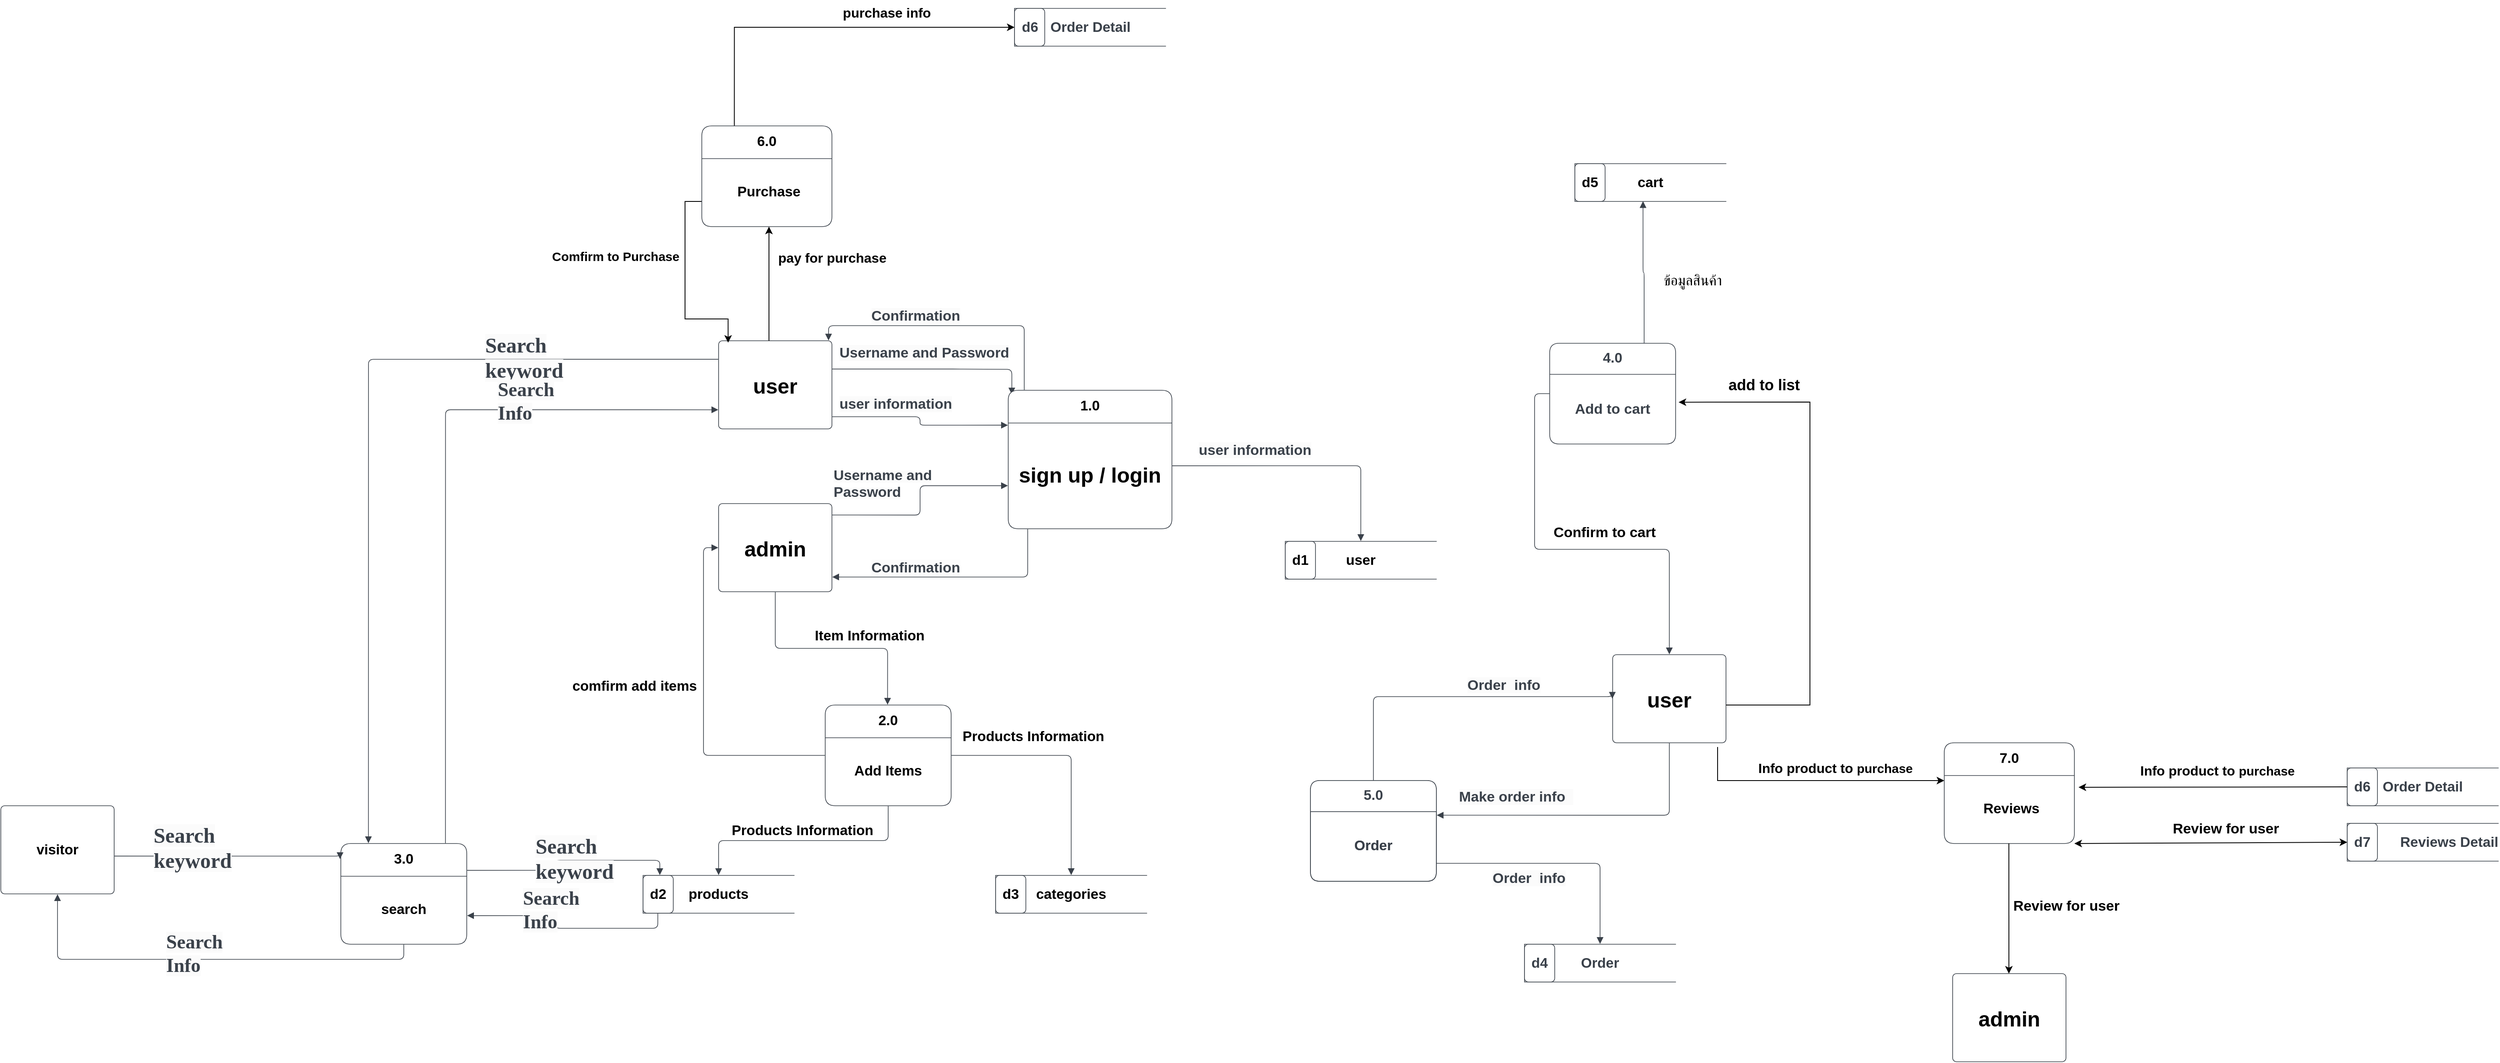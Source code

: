 <mxfile version="24.0.7" type="google" pages="2">
  <diagram name="DFD" id="75D9ofIQfQOVEr2FzTkD">
    <mxGraphModel grid="1" page="1" gridSize="10" guides="1" tooltips="1" connect="1" arrows="1" fold="1" pageScale="1" pageWidth="1169" pageHeight="827" math="0" shadow="0">
      <root>
        <mxCell id="0" />
        <mxCell id="1" parent="0" />
        <mxCell id="NFMtk3u7j0-KxDk3szv8-72" value="user" style="html=1;overflow=block;blockSpacing=1;whiteSpace=wrap;fontSize=25;fontStyle=1;spacing=0;strokeColor=#3a414a;strokeOpacity=100;rounded=1;absoluteArcSize=1;arcSize=9;strokeWidth=0.8;lucidId=o18j1Dwi1sxZ;" vertex="1" parent="1">
          <mxGeometry x="1260" y="-314" width="135" height="105" as="geometry" />
        </mxCell>
        <mxCell id="NFMtk3u7j0-KxDk3szv8-73" value="admin" style="html=1;overflow=block;blockSpacing=1;whiteSpace=wrap;fontSize=25;fontStyle=1;spacing=0;strokeColor=#3a414a;strokeOpacity=100;rounded=1;absoluteArcSize=1;arcSize=9;strokeWidth=0.8;lucidId=-R9jAlnJOJ8s;" vertex="1" parent="1">
          <mxGeometry x="1260" y="-120" width="135" height="105" as="geometry" />
        </mxCell>
        <mxCell id="NFMtk3u7j0-KxDk3szv8-74" value="visitor" style="html=1;overflow=block;blockSpacing=1;whiteSpace=wrap;fontSize=16.7;fontStyle=1;spacing=0;strokeColor=#3a414a;strokeOpacity=100;rounded=1;absoluteArcSize=1;arcSize=9;strokeWidth=0.8;lucidId=cS9j3o_NOqsY;" vertex="1" parent="1">
          <mxGeometry x="405" y="240" width="135" height="105" as="geometry" />
        </mxCell>
        <mxCell id="NFMtk3u7j0-KxDk3szv8-75" value="" style="html=1;jettySize=18;whiteSpace=wrap;fontSize=13;strokeColor=#3a414a;strokeOpacity=100;strokeWidth=0.8;rounded=1;arcSize=12;edgeStyle=orthogonalEdgeStyle;startArrow=none;endArrow=block;endFill=1;exitX=1.003;exitY=0.321;exitPerimeter=0;entryX=0.022;entryY=0.03;entryPerimeter=0;lucidId=5S9jWp8XjfR_;" edge="1" parent="1" source="NFMtk3u7j0-KxDk3szv8-72" target="NFMtk3u7j0-KxDk3szv8-76">
          <mxGeometry width="100" height="100" relative="1" as="geometry">
            <Array as="points">
              <mxPoint x="1545" y="-281" />
              <mxPoint x="1545" y="-280" />
              <mxPoint x="1609" y="-280" />
            </Array>
          </mxGeometry>
        </mxCell>
        <mxCell id="NFMtk3u7j0-KxDk3szv8-76" value="&lt;div style=&quot;display: flex; justify-content: center; text-align: center; align-items: baseline; font-size: 0; line-height: 1.25;margin-top: -2px;&quot;&gt;&lt;span&gt;&lt;span style=&quot;font-size:16.7px;font-weight: bold;&quot;&gt;1.0&lt;/span&gt;&lt;/span&gt;&lt;/div&gt;" style="shape=swimlane;html=1;rounded=1;arcSize=10;collapsible=0;fontStyle=0;startSize=39;whiteSpace=wrap;overflow=block;blockSpacing=1;fontSize=13;spacing=0;strokeColor=#3a414a;strokeOpacity=100;strokeWidth=0.8;" vertex="1" parent="1">
          <mxGeometry x="1605" y="-255" width="195" height="165" as="geometry" />
        </mxCell>
        <mxCell id="NFMtk3u7j0-KxDk3szv8-77" value="&lt;div style=&quot;display: flex; justify-content: center; text-align: center; align-items: baseline; font-size: 0; line-height: 1.25;margin-top: -2px;&quot;&gt;&lt;span&gt;&lt;span style=&quot;font-size:25px;font-weight: bold;&quot;&gt;sign up / login&lt;/span&gt;&lt;/span&gt;&lt;/div&gt;" style="rounded=1;arcSize=10;strokeColor=none;fillColor=none;whiteSpace=wrap;overflow=block;blockSpacing=1;html=1;fontSize=13;spacing=0;strokeOpacity=100;strokeWidth=0.8;" vertex="1" parent="NFMtk3u7j0-KxDk3szv8-76">
          <mxGeometry y="39" width="195" height="126" as="geometry" />
        </mxCell>
        <mxCell id="NFMtk3u7j0-KxDk3szv8-78" value="" style="html=1;jettySize=18;whiteSpace=wrap;fontSize=13;strokeColor=#3a414a;strokeOpacity=100;strokeWidth=0.8;rounded=1;arcSize=12;edgeStyle=orthogonalEdgeStyle;startArrow=none;endArrow=block;endFill=1;exitX=1.003;exitY=0.13;exitPerimeter=0;entryX=-0.002;entryY=0.689;entryPerimeter=0;lucidId=JU9jF_nNK-OU;" edge="1" parent="1" source="NFMtk3u7j0-KxDk3szv8-73" target="NFMtk3u7j0-KxDk3szv8-76">
          <mxGeometry width="100" height="100" relative="1" as="geometry">
            <Array as="points" />
          </mxGeometry>
        </mxCell>
        <mxCell id="NFMtk3u7j0-KxDk3szv8-79" value="" style="html=1;jettySize=18;whiteSpace=wrap;fontSize=13;strokeColor=#3a414a;strokeOpacity=100;strokeWidth=0.8;rounded=1;arcSize=12;edgeStyle=orthogonalEdgeStyle;startArrow=none;endArrow=block;endFill=1;exitX=1.002;exitY=0.545;exitPerimeter=0;entryX=0.5;entryY=-0.008;entryPerimeter=0;lucidId=KV9j22Gi6pd~;" edge="1" parent="1" source="NFMtk3u7j0-KxDk3szv8-76" target="NFMtk3u7j0-KxDk3szv8-82">
          <mxGeometry width="100" height="100" relative="1" as="geometry">
            <Array as="points">
              <mxPoint x="2025" y="-165" />
            </Array>
          </mxGeometry>
        </mxCell>
        <mxCell id="NFMtk3u7j0-KxDk3szv8-81" value="" style="html=1;jettySize=18;whiteSpace=wrap;fontSize=13;strokeColor=#3a414a;strokeOpacity=100;strokeWidth=0.8;rounded=1;arcSize=12;edgeStyle=orthogonalEdgeStyle;startArrow=none;endArrow=block;endFill=1;exitX=0.119;exitY=1.002;exitPerimeter=0;entryX=1.003;entryY=0.833;entryPerimeter=0;lucidId=XV9jHkkJqgiq;" edge="1" parent="1" source="NFMtk3u7j0-KxDk3szv8-76" target="NFMtk3u7j0-KxDk3szv8-73">
          <mxGeometry width="100" height="100" relative="1" as="geometry">
            <Array as="points" />
          </mxGeometry>
        </mxCell>
        <mxCell id="NFMtk3u7j0-KxDk3szv8-82" value="user" style="html=1;overflow=block;blockSpacing=1;shape=partialRectangle;right=0;whiteSpace=wrap;fontSize=16.7;fontStyle=1;spacing=0;strokeColor=#3a414a;strokeOpacity=100;rounded=1;absoluteArcSize=1;arcSize=9;strokeWidth=0.8;" vertex="1" parent="1">
          <mxGeometry x="1935" y="-75" width="180" height="45" as="geometry" />
        </mxCell>
        <mxCell id="NFMtk3u7j0-KxDk3szv8-83" value="d1" style="part=1;whiteSpace=wrap;fontSize=16.7;fontStyle=1;spacing=0;strokeColor=#3a414a;strokeOpacity=100;rounded=1;absoluteArcSize=1;arcSize=9;strokeWidth=0.8;" vertex="1" parent="NFMtk3u7j0-KxDk3szv8-82">
          <mxGeometry width="36" height="45" as="geometry" />
        </mxCell>
        <mxCell id="NFMtk3u7j0-KxDk3szv8-84" value="" style="html=1;jettySize=18;whiteSpace=wrap;fontSize=13;strokeColor=#3a414a;strokeOpacity=100;strokeWidth=0.8;rounded=1;arcSize=12;edgeStyle=orthogonalEdgeStyle;startArrow=none;endArrow=block;endFill=1;exitX=0.098;exitY=-0.002;exitPerimeter=0;entryX=0.97;entryY=-0.003;entryPerimeter=0;lucidId=_V9j-kIcOJeH;" edge="1" parent="1" source="NFMtk3u7j0-KxDk3szv8-76" target="NFMtk3u7j0-KxDk3szv8-72">
          <mxGeometry width="100" height="100" relative="1" as="geometry">
            <Array as="points" />
          </mxGeometry>
        </mxCell>
        <mxCell id="NFMtk3u7j0-KxDk3szv8-86" value="&lt;div style=&quot;display: flex; justify-content: center; text-align: center; align-items: baseline; font-size: 0; line-height: 1.25;margin-top: -2px;&quot;&gt;&lt;span&gt;&lt;span style=&quot;font-size:16.7px;font-weight: bold;&quot;&gt;3.0&lt;/span&gt;&lt;/span&gt;&lt;/div&gt;" style="shape=swimlane;html=1;rounded=1;arcSize=10;collapsible=0;fontStyle=0;startSize=39;whiteSpace=wrap;overflow=block;blockSpacing=1;fontSize=13;spacing=0;strokeColor=#3a414a;strokeOpacity=100;strokeWidth=0.8;" vertex="1" parent="1">
          <mxGeometry x="810" y="285" width="150" height="120" as="geometry" />
        </mxCell>
        <mxCell id="NFMtk3u7j0-KxDk3szv8-87" value="&lt;div style=&quot;display: flex; justify-content: center; text-align: center; align-items: baseline; font-size: 0; line-height: 1.25;margin-top: -2px;&quot;&gt;&lt;span&gt;&lt;span style=&quot;font-size:16.7px;font-weight: bold;&quot;&gt;search&lt;/span&gt;&lt;/span&gt;&lt;/div&gt;" style="rounded=1;arcSize=10;strokeColor=none;fillColor=none;whiteSpace=wrap;overflow=block;blockSpacing=1;html=1;fontSize=13;spacing=0;strokeOpacity=100;strokeWidth=0.8;" vertex="1" parent="NFMtk3u7j0-KxDk3szv8-86">
          <mxGeometry y="39" width="150" height="81" as="geometry" />
        </mxCell>
        <mxCell id="NFMtk3u7j0-KxDk3szv8-89" value="" style="html=1;jettySize=18;whiteSpace=wrap;fontSize=13;strokeColor=#3a414a;strokeOpacity=100;strokeWidth=0.8;rounded=1;arcSize=12;edgeStyle=orthogonalEdgeStyle;startArrow=none;endArrow=block;endFill=1;exitX=1.003;exitY=0.571;exitPerimeter=0;entryX=-0.007;entryY=0.154;entryPerimeter=0;lucidId=lY9jOiyiKklC;entryDx=0;entryDy=0;" edge="1" parent="1" source="NFMtk3u7j0-KxDk3szv8-74" target="NFMtk3u7j0-KxDk3szv8-86">
          <mxGeometry width="100" height="100" relative="1" as="geometry">
            <Array as="points">
              <mxPoint x="809" y="300" />
            </Array>
          </mxGeometry>
        </mxCell>
        <mxCell id="NFMtk3u7j0-KxDk3szv8-91" value="" style="html=1;jettySize=18;whiteSpace=wrap;fontSize=13;strokeColor=#3a414a;strokeOpacity=100;strokeWidth=0.8;rounded=1;arcSize=12;edgeStyle=orthogonalEdgeStyle;startArrow=none;endArrow=block;endFill=1;exitX=0.5;exitY=1.003;exitPerimeter=0;entryX=0.5;entryY=1.004;entryPerimeter=0;lucidId=EY9jxiqE2CyB;" edge="1" parent="1" source="NFMtk3u7j0-KxDk3szv8-86" target="NFMtk3u7j0-KxDk3szv8-74">
          <mxGeometry width="100" height="100" relative="1" as="geometry">
            <Array as="points" />
          </mxGeometry>
        </mxCell>
        <mxCell id="NFMtk3u7j0-KxDk3szv8-93" value="" style="html=1;jettySize=18;whiteSpace=wrap;fontSize=13;strokeColor=#3a414a;strokeOpacity=100;strokeWidth=0.8;rounded=1;arcSize=12;edgeStyle=orthogonalEdgeStyle;startArrow=none;endArrow=block;endFill=1;exitX=1.003;exitY=0.266;exitPerimeter=0;entryX=0.111;entryY=-0.008;entryPerimeter=0;lucidId=oZ9jW1-mAZb~;" edge="1" parent="1" source="NFMtk3u7j0-KxDk3szv8-86" target="NFMtk3u7j0-KxDk3szv8-94">
          <mxGeometry width="100" height="100" relative="1" as="geometry">
            <Array as="points" />
          </mxGeometry>
        </mxCell>
        <mxCell id="NFMtk3u7j0-KxDk3szv8-94" value="products" style="html=1;overflow=block;blockSpacing=1;shape=partialRectangle;right=0;whiteSpace=wrap;fontSize=16.7;fontStyle=1;spacing=0;strokeColor=#3a414a;strokeOpacity=100;rounded=1;absoluteArcSize=1;arcSize=9;strokeWidth=0.8;" vertex="1" parent="1">
          <mxGeometry x="1170" y="323" width="180" height="45" as="geometry" />
        </mxCell>
        <mxCell id="NFMtk3u7j0-KxDk3szv8-95" value="d2" style="part=1;whiteSpace=wrap;fontSize=16.7;fontStyle=1;spacing=0;strokeColor=#3a414a;strokeOpacity=100;rounded=1;absoluteArcSize=1;arcSize=9;strokeWidth=0.8;" vertex="1" parent="NFMtk3u7j0-KxDk3szv8-94">
          <mxGeometry width="36" height="45" as="geometry" />
        </mxCell>
        <mxCell id="NFMtk3u7j0-KxDk3szv8-96" value="&lt;div style=&quot;display: flex; justify-content: center; text-align: center; align-items: baseline; font-size: 0; line-height: 1.25;margin-top: -2px;&quot;&gt;&lt;span&gt;&lt;span style=&quot;font-size:16.7px;font-weight: bold;&quot;&gt;2.0&lt;/span&gt;&lt;/span&gt;&lt;/div&gt;" style="shape=swimlane;html=1;rounded=1;arcSize=10;collapsible=0;fontStyle=0;startSize=39;whiteSpace=wrap;overflow=block;blockSpacing=1;fontSize=13;spacing=0;strokeColor=#3a414a;strokeOpacity=100;strokeWidth=0.8;" vertex="1" parent="1">
          <mxGeometry x="1387" y="120" width="150" height="120" as="geometry" />
        </mxCell>
        <mxCell id="NFMtk3u7j0-KxDk3szv8-97" value="&lt;div style=&quot;display: flex; justify-content: center; text-align: center; align-items: baseline; font-size: 0; line-height: 1.25;margin-top: -2px;&quot;&gt;&lt;span&gt;&lt;span style=&quot;font-size:16.7px;font-weight: bold;&quot;&gt;Add Items&lt;/span&gt;&lt;/span&gt;&lt;/div&gt;" style="rounded=1;arcSize=10;strokeColor=none;fillColor=none;whiteSpace=wrap;overflow=block;blockSpacing=1;html=1;fontSize=13;spacing=0;strokeOpacity=100;strokeWidth=0.8;" vertex="1" parent="NFMtk3u7j0-KxDk3szv8-96">
          <mxGeometry y="39" width="150" height="81" as="geometry" />
        </mxCell>
        <mxCell id="NFMtk3u7j0-KxDk3szv8-98" value="" style="html=1;jettySize=18;whiteSpace=wrap;fontSize=13;strokeColor=#3a414a;strokeOpacity=100;strokeWidth=0.8;rounded=1;arcSize=12;edgeStyle=orthogonalEdgeStyle;startArrow=none;endArrow=block;endFill=1;exitX=0.5;exitY=1.003;exitPerimeter=0;entryX=0.5;entryY=-0.008;entryPerimeter=0;lucidId=f09juRUKO3mT;" edge="1" parent="1" source="NFMtk3u7j0-KxDk3szv8-96" target="NFMtk3u7j0-KxDk3szv8-94">
          <mxGeometry width="100" height="100" relative="1" as="geometry">
            <Array as="points" />
          </mxGeometry>
        </mxCell>
        <mxCell id="NFMtk3u7j0-KxDk3szv8-99" value="" style="html=1;jettySize=18;whiteSpace=wrap;fontSize=13;strokeColor=#3a414a;strokeOpacity=100;strokeWidth=0.8;rounded=1;arcSize=12;edgeStyle=orthogonalEdgeStyle;startArrow=none;endArrow=block;endFill=1;exitX=0.5;exitY=1.004;exitPerimeter=0;entryX=0.495;entryY=-0.003;entryPerimeter=0;lucidId=p09jo0iXSLUz;" edge="1" parent="1" source="NFMtk3u7j0-KxDk3szv8-73" target="NFMtk3u7j0-KxDk3szv8-96">
          <mxGeometry width="100" height="100" relative="1" as="geometry">
            <Array as="points" />
          </mxGeometry>
        </mxCell>
        <mxCell id="NFMtk3u7j0-KxDk3szv8-100" value="" style="html=1;jettySize=18;whiteSpace=wrap;fontSize=13;strokeColor=#3a414a;strokeOpacity=100;strokeWidth=0.8;rounded=1;arcSize=12;edgeStyle=orthogonalEdgeStyle;startArrow=none;endArrow=block;endFill=1;exitX=0.098;exitY=1.008;exitPerimeter=0;entryX=1.003;entryY=0.716;entryPerimeter=0;lucidId=x09jXPgY.mgA;" edge="1" parent="1" source="NFMtk3u7j0-KxDk3szv8-94" target="NFMtk3u7j0-KxDk3szv8-86">
          <mxGeometry width="100" height="100" relative="1" as="geometry">
            <Array as="points" />
          </mxGeometry>
        </mxCell>
        <mxCell id="NFMtk3u7j0-KxDk3szv8-101" value="" style="html=1;jettySize=18;whiteSpace=wrap;fontSize=13;strokeColor=#3a414a;strokeOpacity=100;strokeWidth=0.8;rounded=1;arcSize=12;edgeStyle=orthogonalEdgeStyle;startArrow=none;endArrow=block;endFill=1;exitX=-0.002;exitY=0.5;exitPerimeter=0;entryX=-0.003;entryY=0.5;entryPerimeter=0;lucidId=R69j_HAdiDrW;" edge="1" parent="1" source="NFMtk3u7j0-KxDk3szv8-96" target="NFMtk3u7j0-KxDk3szv8-73">
          <mxGeometry width="100" height="100" relative="1" as="geometry">
            <Array as="points" />
          </mxGeometry>
        </mxCell>
        <mxCell id="NFMtk3u7j0-KxDk3szv8-102" value="&lt;div style=&quot;display: flex; justify-content: center; text-align: center; align-items: baseline; font-size: 0; line-height: 1.25;margin-top: -2px;&quot;&gt;&lt;span&gt;&lt;span style=&quot;font-size:16.7px;color:#3a414a;font-weight: bold;&quot;&gt;4.0&lt;/span&gt;&lt;/span&gt;&lt;/div&gt;" style="shape=swimlane;html=1;rounded=1;arcSize=10;collapsible=0;fontStyle=0;startSize=37;whiteSpace=wrap;overflow=block;blockSpacing=1;fontSize=13;spacing=0;strokeColor=#3a414a;strokeOpacity=100;strokeWidth=0.8;" vertex="1" parent="1">
          <mxGeometry x="1965" y="210" width="150" height="120" as="geometry" />
        </mxCell>
        <mxCell id="NFMtk3u7j0-KxDk3szv8-103" value="&lt;div style=&quot;display: flex; justify-content: center; text-align: center; align-items: baseline; font-size: 0; line-height: 1.25;margin-top: -2px;&quot;&gt;&lt;span&gt;&lt;span style=&quot;font-size:16.7px;color:#3a414a;font-weight: bold;&quot;&gt;Order&lt;/span&gt;&lt;/span&gt;&lt;/div&gt;" style="rounded=1;arcSize=10;strokeColor=none;fillColor=none;whiteSpace=wrap;overflow=block;blockSpacing=1;html=1;fontSize=13;spacing=0;strokeOpacity=100;strokeWidth=0.8;" vertex="1" parent="NFMtk3u7j0-KxDk3szv8-102">
          <mxGeometry y="37" width="150" height="83" as="geometry" />
        </mxCell>
        <mxCell id="NFMtk3u7j0-KxDk3szv8-104" value="Order" style="html=1;overflow=block;blockSpacing=1;shape=partialRectangle;right=0;whiteSpace=wrap;fontSize=16.7;fontColor=#3a414a;fontStyle=1;spacing=0;strokeColor=#3a414a;strokeOpacity=100;rounded=1;absoluteArcSize=1;arcSize=9;strokeWidth=0.8;" vertex="1" parent="1">
          <mxGeometry x="2220" y="405" width="180" height="45" as="geometry" />
        </mxCell>
        <mxCell id="NFMtk3u7j0-KxDk3szv8-105" value="d4" style="part=1;whiteSpace=wrap;fontSize=16.7;fontColor=#3a414a;fontStyle=1;spacing=0;strokeColor=#3a414a;strokeOpacity=100;rounded=1;absoluteArcSize=1;arcSize=9;strokeWidth=0.8;" vertex="1" parent="NFMtk3u7j0-KxDk3szv8-104">
          <mxGeometry width="36" height="45" as="geometry" />
        </mxCell>
        <mxCell id="NFMtk3u7j0-KxDk3szv8-106" value="&lt;font style=&quot;font-size: 25px;&quot;&gt;user&lt;/font&gt;" style="html=1;overflow=block;blockSpacing=1;whiteSpace=wrap;fontSize=25;fontStyle=1;spacing=0;strokeColor=#3a414a;strokeOpacity=100;rounded=1;absoluteArcSize=1;arcSize=9;strokeWidth=0.8;lucidId=n39jWXZCZQsZ;" vertex="1" parent="1">
          <mxGeometry x="2325" y="60" width="135" height="105" as="geometry" />
        </mxCell>
        <mxCell id="NFMtk3u7j0-KxDk3szv8-107" value="Item Information" style="html=1;overflow=block;blockSpacing=1;whiteSpace=wrap;fontSize=16.7;fontStyle=1;spacing=3.8;strokeOpacity=0;fillOpacity=0;rounded=1;absoluteArcSize=1;arcSize=9;fillColor=#ffffff;strokeWidth=NaN;lucidId=s39jouGkJKpT;" vertex="1" parent="1">
          <mxGeometry x="1350" y="15" width="180" height="45" as="geometry" />
        </mxCell>
        <mxCell id="NFMtk3u7j0-KxDk3szv8-109" value="Products Information" style="html=1;overflow=block;blockSpacing=1;whiteSpace=wrap;fontSize=16.7;fontStyle=1;spacing=3.8;strokeOpacity=0;fillOpacity=0;rounded=1;absoluteArcSize=1;arcSize=9;fillColor=#ffffff;strokeWidth=NaN;lucidId=m49jiQ-p_GCr;" vertex="1" parent="1">
          <mxGeometry x="1270" y="247.5" width="180" height="45" as="geometry" />
        </mxCell>
        <mxCell id="NFMtk3u7j0-KxDk3szv8-110" value="" style="html=1;jettySize=18;whiteSpace=wrap;fontSize=13;strokeColor=#3a414a;strokeOpacity=100;strokeWidth=0.8;rounded=1;arcSize=12;edgeStyle=orthogonalEdgeStyle;startArrow=none;endArrow=block;endFill=1;exitX=1.003;exitY=0.822;exitPerimeter=0;entryX=0.5;entryY=-0.008;entryPerimeter=0;lucidId=v49j66Qe5rAI;" edge="1" parent="1" source="NFMtk3u7j0-KxDk3szv8-102" target="NFMtk3u7j0-KxDk3szv8-104">
          <mxGeometry width="100" height="100" relative="1" as="geometry">
            <Array as="points" />
          </mxGeometry>
        </mxCell>
        <mxCell id="NFMtk3u7j0-KxDk3szv8-111" value="" style="html=1;jettySize=18;whiteSpace=wrap;fontSize=13;strokeColor=#3a414a;strokeOpacity=100;strokeWidth=0.8;rounded=1;arcSize=12;edgeStyle=orthogonalEdgeStyle;startArrow=none;endArrow=block;endFill=1;exitX=0.5;exitY=1.004;exitPerimeter=0;entryX=1.003;entryY=0.344;entryPerimeter=0;lucidId=.49jupMsek7L;" edge="1" parent="1" source="NFMtk3u7j0-KxDk3szv8-106" target="NFMtk3u7j0-KxDk3szv8-102">
          <mxGeometry width="100" height="100" relative="1" as="geometry">
            <Array as="points" />
          </mxGeometry>
        </mxCell>
        <mxCell id="NFMtk3u7j0-KxDk3szv8-112" value="" style="html=1;jettySize=18;whiteSpace=wrap;fontSize=13;strokeColor=#3a414a;strokeOpacity=100;strokeWidth=0.8;rounded=1;arcSize=12;edgeStyle=orthogonalEdgeStyle;startArrow=none;endArrow=block;endFill=1;exitX=0.5;exitY=-0.003;exitPerimeter=0;entryX=-0.003;entryY=0.5;entryPerimeter=0;lucidId=V59jNBXCnA~h;" edge="1" parent="1" source="NFMtk3u7j0-KxDk3szv8-102" target="NFMtk3u7j0-KxDk3szv8-106">
          <mxGeometry width="100" height="100" relative="1" as="geometry">
            <Array as="points">
              <mxPoint x="2040" y="110" />
              <mxPoint x="2325" y="110" />
            </Array>
          </mxGeometry>
        </mxCell>
        <mxCell id="NFMtk3u7j0-KxDk3szv8-116" value="comfirm add items" style="html=1;overflow=block;blockSpacing=1;whiteSpace=wrap;fontSize=16.7;fontStyle=1;spacing=3.8;strokeOpacity=0;fillOpacity=0;rounded=1;absoluteArcSize=1;arcSize=9;fillColor=#ffffff;strokeWidth=NaN;lucidId=K79jWEzripSU;" vertex="1" parent="1">
          <mxGeometry x="1070" y="75" width="180" height="45" as="geometry" />
        </mxCell>
        <mxCell id="NFMtk3u7j0-KxDk3szv8-123" value="" style="html=1;jettySize=18;whiteSpace=wrap;fontSize=13;strokeColor=#3a414a;strokeOpacity=100;strokeWidth=0.8;rounded=1;arcSize=12;edgeStyle=orthogonalEdgeStyle;startArrow=none;endArrow=block;endFill=1;exitX=-0.003;exitY=0.21;exitPerimeter=0;entryX=0.219;entryY=-0.003;entryPerimeter=0;lucidId=D-9jmIqKcoiY;" edge="1" parent="1" source="NFMtk3u7j0-KxDk3szv8-72" target="NFMtk3u7j0-KxDk3szv8-86">
          <mxGeometry width="100" height="100" relative="1" as="geometry">
            <Array as="points" />
          </mxGeometry>
        </mxCell>
        <mxCell id="NFMtk3u7j0-KxDk3szv8-151" value="&lt;span style=&quot;color: rgb(58, 65, 74); font-family: Helvetica; font-size: 17px; font-style: normal; font-variant-ligatures: normal; font-variant-caps: normal; font-weight: 700; letter-spacing: normal; orphans: 2; text-align: center; text-indent: 0px; text-transform: none; widows: 2; word-spacing: 0px; -webkit-text-stroke-width: 0px; white-space: normal; background-color: rgb(251, 251, 251); text-decoration-thickness: initial; text-decoration-style: initial; text-decoration-color: initial; display: inline !important; float: none;&quot;&gt;Username and Password&lt;/span&gt;" style="text;whiteSpace=wrap;html=1;" vertex="1" parent="1">
          <mxGeometry x="1402" y="-316" width="240" height="40" as="geometry" />
        </mxCell>
        <mxCell id="NFMtk3u7j0-KxDk3szv8-124" value="" style="html=1;jettySize=18;whiteSpace=wrap;fontSize=13;strokeColor=#3a414a;strokeOpacity=100;strokeWidth=0.8;rounded=1;arcSize=12;edgeStyle=orthogonalEdgeStyle;startArrow=none;endArrow=block;endFill=1;exitX=0.831;exitY=-0.003;exitPerimeter=0;entryX=-0.003;entryY=0.783;entryPerimeter=0;lucidId=Y-9jpDQltwuw;" edge="1" parent="1" source="NFMtk3u7j0-KxDk3szv8-86" target="NFMtk3u7j0-KxDk3szv8-72">
          <mxGeometry width="100" height="100" relative="1" as="geometry">
            <Array as="points" />
          </mxGeometry>
        </mxCell>
        <mxCell id="NFMtk3u7j0-KxDk3szv8-128" value="" style="html=1;jettySize=18;whiteSpace=wrap;fontSize=13;strokeColor=#3a414a;strokeOpacity=100;strokeWidth=0.8;rounded=1;arcSize=12;edgeStyle=orthogonalEdgeStyle;startArrow=none;endArrow=block;endFill=1;exitX=1.003;exitY=0.862;exitPerimeter=0;entryX=-0.002;entryY=0.252;entryPerimeter=0;lucidId=o~9jILL-wKy0;" edge="1" parent="1" source="NFMtk3u7j0-KxDk3szv8-72" target="NFMtk3u7j0-KxDk3szv8-76">
          <mxGeometry width="100" height="100" relative="1" as="geometry">
            <Array as="points" />
          </mxGeometry>
        </mxCell>
        <mxCell id="NFMtk3u7j0-KxDk3szv8-130" value="categories" style="html=1;overflow=block;blockSpacing=1;shape=partialRectangle;right=0;whiteSpace=wrap;fontSize=16.7;fontStyle=1;spacing=0;strokeColor=#3a414a;strokeOpacity=100;rounded=1;absoluteArcSize=1;arcSize=9;strokeWidth=0.8;" vertex="1" parent="1">
          <mxGeometry x="1590" y="323" width="180" height="45" as="geometry" />
        </mxCell>
        <mxCell id="NFMtk3u7j0-KxDk3szv8-131" value="d3" style="part=1;whiteSpace=wrap;fontSize=16.7;fontStyle=1;spacing=0;strokeColor=#3a414a;strokeOpacity=100;rounded=1;absoluteArcSize=1;arcSize=9;strokeWidth=0.8;" vertex="1" parent="NFMtk3u7j0-KxDk3szv8-130">
          <mxGeometry width="36" height="45" as="geometry" />
        </mxCell>
        <mxCell id="NFMtk3u7j0-KxDk3szv8-132" value="" style="html=1;jettySize=18;whiteSpace=wrap;fontSize=13;strokeColor=#3a414a;strokeOpacity=100;strokeWidth=0.8;rounded=1;arcSize=12;edgeStyle=orthogonalEdgeStyle;startArrow=none;endArrow=block;endFill=1;exitX=1.003;exitY=0.5;exitPerimeter=0;entryX=0.5;entryY=-0.008;entryPerimeter=0;lucidId=zb-j1ceLyUWI;" edge="1" parent="1" source="NFMtk3u7j0-KxDk3szv8-96" target="NFMtk3u7j0-KxDk3szv8-130">
          <mxGeometry width="100" height="100" relative="1" as="geometry">
            <Array as="points" />
          </mxGeometry>
        </mxCell>
        <mxCell id="NFMtk3u7j0-KxDk3szv8-134" value="&lt;div style=&quot;display: flex; justify-content: center; text-align: center; align-items: baseline; font-size: 0; line-height: 1.25;margin-top: -2px;&quot;&gt;&lt;span&gt;&lt;span style=&quot;font-size:16.7px;color:#3a414a;font-weight: bold;&quot;&gt;4.0&lt;/span&gt;&lt;/span&gt;&lt;/div&gt;" style="shape=swimlane;html=1;rounded=1;arcSize=10;collapsible=0;fontStyle=0;startSize=37;whiteSpace=wrap;overflow=block;blockSpacing=1;fontSize=13;spacing=0;strokeColor=#3a414a;strokeOpacity=100;strokeWidth=0.8;" vertex="1" parent="1">
          <mxGeometry x="2250" y="-311" width="150" height="120" as="geometry" />
        </mxCell>
        <mxCell id="NFMtk3u7j0-KxDk3szv8-135" value="&lt;div style=&quot;display: flex; justify-content: center; text-align: center; align-items: baseline; line-height: 1.25; margin-top: -2px;&quot;&gt;&lt;span style=&quot;color: rgb(58, 65, 74);&quot;&gt;&lt;b style=&quot;&quot;&gt;&lt;font style=&quot;font-size: 17px;&quot;&gt;Add to cart&lt;/font&gt;&lt;/b&gt;&lt;/span&gt;&lt;/div&gt;" style="rounded=1;arcSize=10;strokeColor=none;fillColor=none;whiteSpace=wrap;overflow=block;blockSpacing=1;html=1;fontSize=13;spacing=0;strokeOpacity=100;strokeWidth=0.8;" vertex="1" parent="NFMtk3u7j0-KxDk3szv8-134">
          <mxGeometry y="37" width="150" height="83" as="geometry" />
        </mxCell>
        <mxCell id="NFMtk3u7j0-KxDk3szv8-136" value="cart" style="html=1;overflow=block;blockSpacing=1;shape=partialRectangle;right=0;whiteSpace=wrap;fontSize=16.7;fontStyle=1;spacing=0;strokeColor=#3a414a;strokeOpacity=100;rounded=1;absoluteArcSize=1;arcSize=9;strokeWidth=0.8;" vertex="1" parent="1">
          <mxGeometry x="2280" y="-525" width="180" height="45" as="geometry" />
        </mxCell>
        <mxCell id="NFMtk3u7j0-KxDk3szv8-137" value="d5" style="part=1;whiteSpace=wrap;fontSize=16.7;fontStyle=1;spacing=0;strokeColor=#3a414a;strokeOpacity=100;rounded=1;absoluteArcSize=1;arcSize=9;strokeWidth=0.8;" vertex="1" parent="NFMtk3u7j0-KxDk3szv8-136">
          <mxGeometry width="36" height="45" as="geometry" />
        </mxCell>
        <mxCell id="NFMtk3u7j0-KxDk3szv8-138" value="" style="html=1;jettySize=18;whiteSpace=wrap;fontSize=13;strokeColor=#3a414a;strokeOpacity=100;strokeWidth=0.8;rounded=1;arcSize=12;edgeStyle=orthogonalEdgeStyle;startArrow=none;endArrow=block;endFill=1;lucidId=xi-jPc4GSU2P;exitX=0.75;exitY=0;exitDx=0;exitDy=0;entryX=0.451;entryY=0.992;entryDx=0;entryDy=0;entryPerimeter=0;" edge="1" parent="1" source="NFMtk3u7j0-KxDk3szv8-134" target="NFMtk3u7j0-KxDk3szv8-136">
          <mxGeometry width="100" height="100" relative="1" as="geometry">
            <Array as="points" />
            <mxPoint x="2160" y="-420" as="sourcePoint" />
            <mxPoint x="2360" y="-470" as="targetPoint" />
          </mxGeometry>
        </mxCell>
        <mxCell id="NFMtk3u7j0-KxDk3szv8-140" value="" style="html=1;jettySize=18;whiteSpace=wrap;fontSize=13;strokeColor=#3a414a;strokeOpacity=100;strokeWidth=0.8;rounded=1;arcSize=12;edgeStyle=orthogonalEdgeStyle;startArrow=none;endArrow=block;endFill=1;exitX=-0.002;exitY=0.5;exitPerimeter=0;entryX=0.5;entryY=-0.004;entryPerimeter=0;lucidId=jj-jFGJU9x5L;" edge="1" parent="1" source="NFMtk3u7j0-KxDk3szv8-134" target="NFMtk3u7j0-KxDk3szv8-106">
          <mxGeometry width="100" height="100" relative="1" as="geometry">
            <Array as="points" />
          </mxGeometry>
        </mxCell>
        <mxCell id="-h-4W2uk8mfo008ZoCjG-1" value="&lt;font style=&quot;font-size: 18px;&quot;&gt;&lt;b style=&quot;font-size: 18px;&quot;&gt;add to list&lt;/b&gt;&lt;/font&gt;" style="text;html=1;align=center;verticalAlign=middle;resizable=0;points=[];autosize=1;strokeColor=none;fillColor=none;fontSize=18;" vertex="1" parent="1">
          <mxGeometry x="2450" y="-281.5" width="110" height="40" as="geometry" />
        </mxCell>
        <mxCell id="NFMtk3u7j0-KxDk3szv8-146" value="&lt;span style=&quot;color: rgb(58, 65, 74); font-family: &amp;quot;TH Sarabun New&amp;quot;; font-size: 25px; font-style: normal; font-variant-ligatures: normal; font-variant-caps: normal; font-weight: 700; letter-spacing: normal; orphans: 2; text-align: center; text-indent: 0px; text-transform: none; widows: 2; word-spacing: 0px; -webkit-text-stroke-width: 0px; white-space: normal; background-color: rgb(251, 251, 251); text-decoration-thickness: initial; text-decoration-style: initial; text-decoration-color: initial; display: inline !important; float: none;&quot;&gt;Search keyword&lt;/span&gt;" style="text;whiteSpace=wrap;html=1;" vertex="1" parent="1">
          <mxGeometry x="980" y="-330" width="140" height="33" as="geometry" />
        </mxCell>
        <mxCell id="NFMtk3u7j0-KxDk3szv8-147" value="&lt;span style=&quot;color: rgb(58, 65, 74); font-family: &amp;quot;TH Sarabun New&amp;quot;; font-size: 23px; font-style: normal; font-variant-ligatures: normal; font-variant-caps: normal; font-weight: 700; letter-spacing: normal; orphans: 2; text-align: center; text-indent: 0px; text-transform: none; widows: 2; word-spacing: 0px; -webkit-text-stroke-width: 0px; white-space: normal; background-color: rgb(251, 251, 251); text-decoration-thickness: initial; text-decoration-style: initial; text-decoration-color: initial; display: inline !important; float: none;&quot;&gt;Search Info&lt;/span&gt;" style="text;whiteSpace=wrap;html=1;" vertex="1" parent="1">
          <mxGeometry x="995" y="-276" width="110" height="50" as="geometry" />
        </mxCell>
        <mxCell id="NFMtk3u7j0-KxDk3szv8-148" value="Products Information" style="html=1;overflow=block;blockSpacing=1;whiteSpace=wrap;fontSize=16.7;fontStyle=1;spacing=3.8;strokeOpacity=0;fillOpacity=0;rounded=1;absoluteArcSize=1;arcSize=9;fillColor=#ffffff;strokeWidth=NaN;lucidId=m49jiQ-p_GCr;" vertex="1" parent="1">
          <mxGeometry x="1545" y="135" width="180" height="45" as="geometry" />
        </mxCell>
        <mxCell id="NFMtk3u7j0-KxDk3szv8-149" value="&lt;span style=&quot;color: rgb(58, 65, 74); font-family: Helvetica; font-size: 17px; font-style: normal; font-variant-ligatures: normal; font-variant-caps: normal; font-weight: 700; letter-spacing: normal; orphans: 2; text-align: center; text-indent: 0px; text-transform: none; widows: 2; word-spacing: 0px; -webkit-text-stroke-width: 0px; white-space: normal; background-color: rgb(251, 251, 251); text-decoration-thickness: initial; text-decoration-style: initial; text-decoration-color: initial; display: inline !important; float: none;&quot;&gt;Confirmation&lt;/span&gt;" style="text;whiteSpace=wrap;html=1;" vertex="1" parent="1">
          <mxGeometry x="1440" y="-60" width="140" height="40" as="geometry" />
        </mxCell>
        <mxCell id="NFMtk3u7j0-KxDk3szv8-150" value="&lt;span style=&quot;color: rgb(58, 65, 74); font-family: Helvetica; font-size: 17px; font-style: normal; font-variant-ligatures: normal; font-variant-caps: normal; font-weight: 700; letter-spacing: normal; orphans: 2; text-align: center; text-indent: 0px; text-transform: none; widows: 2; word-spacing: 0px; -webkit-text-stroke-width: 0px; white-space: normal; background-color: rgb(251, 251, 251); text-decoration-thickness: initial; text-decoration-style: initial; text-decoration-color: initial; display: inline !important; float: none;&quot;&gt;Confirmation&lt;/span&gt;" style="text;whiteSpace=wrap;html=1;" vertex="1" parent="1">
          <mxGeometry x="1440" y="-360" width="140" height="40" as="geometry" />
        </mxCell>
        <mxCell id="NFMtk3u7j0-KxDk3szv8-152" value="&lt;span style=&quot;color: rgb(58, 65, 74); font-family: Helvetica; font-size: 17px; font-style: normal; font-variant-ligatures: normal; font-variant-caps: normal; font-weight: 700; letter-spacing: normal; orphans: 2; text-align: center; text-indent: 0px; text-transform: none; widows: 2; word-spacing: 0px; -webkit-text-stroke-width: 0px; white-space: normal; background-color: rgb(251, 251, 251); text-decoration-thickness: initial; text-decoration-style: initial; text-decoration-color: initial; display: inline !important; float: none;&quot;&gt;user information&lt;/span&gt;" style="text;whiteSpace=wrap;html=1;" vertex="1" parent="1">
          <mxGeometry x="1402" y="-255" width="170" height="40" as="geometry" />
        </mxCell>
        <mxCell id="NFMtk3u7j0-KxDk3szv8-154" value="&lt;span style=&quot;color: rgb(58, 65, 74); font-family: Helvetica; font-size: 17px; font-style: normal; font-variant-ligatures: normal; font-variant-caps: normal; font-weight: 700; letter-spacing: normal; orphans: 2; text-align: center; text-indent: 0px; text-transform: none; widows: 2; word-spacing: 0px; -webkit-text-stroke-width: 0px; white-space: normal; background-color: rgb(251, 251, 251); text-decoration-thickness: initial; text-decoration-style: initial; text-decoration-color: initial; display: inline !important; float: none;&quot;&gt;user information&lt;/span&gt;" style="text;whiteSpace=wrap;html=1;" vertex="1" parent="1">
          <mxGeometry x="1830" y="-200" width="170" height="40" as="geometry" />
        </mxCell>
        <mxCell id="NFMtk3u7j0-KxDk3szv8-153" value="&lt;span style=&quot;color: rgb(58, 65, 74); font-family: Helvetica; font-style: normal; font-variant-ligatures: normal; font-variant-caps: normal; font-weight: 700; letter-spacing: normal; orphans: 2; text-align: center; text-indent: 0px; text-transform: none; widows: 2; word-spacing: 0px; -webkit-text-stroke-width: 0px; white-space: normal; background-color: rgb(251, 251, 251); text-decoration-thickness: initial; text-decoration-style: initial; text-decoration-color: initial; float: none; display: inline !important;&quot;&gt;&lt;font style=&quot;font-size: 17px;&quot;&gt;Username and Password&lt;/font&gt;&lt;/span&gt;" style="text;whiteSpace=wrap;html=1;" vertex="1" parent="1">
          <mxGeometry x="1395" y="-170" width="170" height="30" as="geometry" />
        </mxCell>
        <mxCell id="NFMtk3u7j0-KxDk3szv8-156" value="" style="endArrow=classic;html=1;rounded=0;entryX=1.024;entryY=0.4;entryDx=0;entryDy=0;entryPerimeter=0;" edge="1" parent="1" target="NFMtk3u7j0-KxDk3szv8-135">
          <mxGeometry width="50" height="50" relative="1" as="geometry">
            <mxPoint x="2460" y="120" as="sourcePoint" />
            <mxPoint x="2560" y="-250" as="targetPoint" />
            <Array as="points">
              <mxPoint x="2560" y="120" />
              <mxPoint x="2560" y="-241" />
            </Array>
          </mxGeometry>
        </mxCell>
        <mxCell id="-h-4W2uk8mfo008ZoCjG-14" value="&lt;b&gt;&lt;font style=&quot;font-size: 17px;&quot;&gt;Confirm to cart&lt;/font&gt;&lt;/b&gt;" style="text;html=1;align=center;verticalAlign=middle;resizable=0;points=[];autosize=1;strokeColor=none;fillColor=none;" vertex="1" parent="1">
          <mxGeometry x="2240" y="-100" width="150" height="30" as="geometry" />
        </mxCell>
        <mxCell id="NFMtk3u7j0-KxDk3szv8-157" value="&lt;font style=&quot;font-size: 17px;&quot;&gt;ข้อมูลสินค้า&lt;/font&gt;" style="text;html=1;align=center;verticalAlign=middle;resizable=0;points=[];autosize=1;strokeColor=none;fillColor=none;rotation=0;" vertex="1" parent="1">
          <mxGeometry x="2370" y="-400" width="100" height="30" as="geometry" />
        </mxCell>
        <mxCell id="-h-4W2uk8mfo008ZoCjG-16" value="&lt;div style=&quot;display: flex; justify-content: center; text-align: center; align-items: baseline; font-size: 0; line-height: 1.25;margin-top: -2px;&quot;&gt;&lt;span&gt;&lt;span style=&quot;font-size:16.7px;color:#3a414a;font-weight: bold;&quot;&gt;5.0&lt;/span&gt;&lt;/span&gt;&lt;/div&gt;" style="shape=swimlane;html=1;rounded=1;arcSize=10;collapsible=0;fontStyle=0;startSize=37;whiteSpace=wrap;overflow=block;blockSpacing=1;fontSize=13;spacing=0;strokeColor=#3a414a;strokeOpacity=100;strokeWidth=0.8;" vertex="1" parent="1">
          <mxGeometry x="1965" y="210" width="150" height="120" as="geometry" />
        </mxCell>
        <mxCell id="-h-4W2uk8mfo008ZoCjG-17" value="&lt;div style=&quot;display: flex; justify-content: center; text-align: center; align-items: baseline; font-size: 0; line-height: 1.25;margin-top: -2px;&quot;&gt;&lt;span&gt;&lt;span style=&quot;font-size:16.7px;color:#3a414a;font-weight: bold;&quot;&gt;Order&lt;/span&gt;&lt;/span&gt;&lt;/div&gt;" style="rounded=1;arcSize=10;strokeColor=none;fillColor=none;whiteSpace=wrap;overflow=block;blockSpacing=1;html=1;fontSize=13;spacing=0;strokeOpacity=100;strokeWidth=0.8;" vertex="1" parent="-h-4W2uk8mfo008ZoCjG-16">
          <mxGeometry y="37" width="150" height="83" as="geometry" />
        </mxCell>
        <mxCell id="NFMtk3u7j0-KxDk3szv8-159" value="&lt;span style=&quot;color: rgb(58, 65, 74); font-family: Helvetica; font-size: 17px; font-style: normal; font-variant-ligatures: normal; font-variant-caps: normal; font-weight: 700; letter-spacing: normal; orphans: 2; text-align: center; text-indent: 0px; text-transform: none; widows: 2; word-spacing: 0px; -webkit-text-stroke-width: 0px; white-space: normal; background-color: rgb(251, 251, 251); text-decoration-thickness: initial; text-decoration-style: initial; text-decoration-color: initial; display: inline !important; float: none;&quot;&gt;Make order info&amp;nbsp;&amp;nbsp;&lt;/span&gt;" style="text;whiteSpace=wrap;html=1;" vertex="1" parent="1">
          <mxGeometry x="2140" y="212.5" width="170" height="40" as="geometry" />
        </mxCell>
        <mxCell id="NFMtk3u7j0-KxDk3szv8-161" value="&lt;span style=&quot;color: rgb(58, 65, 74); font-family: Helvetica; font-size: 17px; font-style: normal; font-variant-ligatures: normal; font-variant-caps: normal; font-weight: 700; letter-spacing: normal; orphans: 2; text-align: center; text-indent: 0px; text-transform: none; widows: 2; word-spacing: 0px; -webkit-text-stroke-width: 0px; white-space: normal; background-color: rgb(251, 251, 251); text-decoration-thickness: initial; text-decoration-style: initial; text-decoration-color: initial; display: inline !important; float: none;&quot;&gt;Order&amp;nbsp; info&lt;/span&gt;" style="text;whiteSpace=wrap;html=1;" vertex="1" parent="1">
          <mxGeometry x="2150" y="80" width="120" height="40" as="geometry" />
        </mxCell>
        <mxCell id="-h-4W2uk8mfo008ZoCjG-20" value="&lt;span style=&quot;color: rgb(58, 65, 74); font-family: Helvetica; font-size: 17px; font-style: normal; font-variant-ligatures: normal; font-variant-caps: normal; font-weight: 700; letter-spacing: normal; orphans: 2; text-align: center; text-indent: 0px; text-transform: none; widows: 2; word-spacing: 0px; -webkit-text-stroke-width: 0px; white-space: normal; background-color: rgb(251, 251, 251); text-decoration-thickness: initial; text-decoration-style: initial; text-decoration-color: initial; display: inline !important; float: none;&quot;&gt;Order&amp;nbsp; info&lt;/span&gt;" style="text;whiteSpace=wrap;html=1;" vertex="1" parent="1">
          <mxGeometry x="2180" y="310" width="120" height="40" as="geometry" />
        </mxCell>
        <mxCell id="-h-4W2uk8mfo008ZoCjG-44" style="edgeStyle=orthogonalEdgeStyle;rounded=0;orthogonalLoop=1;jettySize=auto;html=1;exitX=0;exitY=0.75;exitDx=0;exitDy=0;entryX=0.084;entryY=0.022;entryDx=0;entryDy=0;entryPerimeter=0;" edge="1" parent="1" source="-h-4W2uk8mfo008ZoCjG-30" target="NFMtk3u7j0-KxDk3szv8-72">
          <mxGeometry relative="1" as="geometry">
            <mxPoint x="1270" y="-320" as="targetPoint" />
            <Array as="points">
              <mxPoint x="1220" y="-480" />
              <mxPoint x="1220" y="-340" />
              <mxPoint x="1271" y="-340" />
            </Array>
          </mxGeometry>
        </mxCell>
        <mxCell id="-h-4W2uk8mfo008ZoCjG-51" style="edgeStyle=orthogonalEdgeStyle;rounded=0;orthogonalLoop=1;jettySize=auto;html=1;exitX=0.25;exitY=0;exitDx=0;exitDy=0;entryX=0;entryY=0.5;entryDx=0;entryDy=0;" edge="1" parent="1" source="-h-4W2uk8mfo008ZoCjG-30" target="NFMtk3u7j0-KxDk3szv8-171">
          <mxGeometry relative="1" as="geometry">
            <mxPoint x="1279.118" y="-690.0" as="targetPoint" />
          </mxGeometry>
        </mxCell>
        <mxCell id="-h-4W2uk8mfo008ZoCjG-30" value="&lt;div style=&quot;display: flex; justify-content: center; text-align: center; align-items: baseline; font-size: 0; line-height: 1.25;margin-top: -2px;&quot;&gt;&lt;span&gt;&lt;span style=&quot;font-size:16.7px;font-weight: bold;&quot;&gt;6.0&lt;/span&gt;&lt;/span&gt;&lt;/div&gt;" style="shape=swimlane;html=1;rounded=1;arcSize=10;collapsible=0;fontStyle=0;startSize=39;whiteSpace=wrap;overflow=block;blockSpacing=1;fontSize=13;spacing=0;strokeColor=#3a414a;strokeOpacity=100;strokeWidth=0.8;" vertex="1" parent="1">
          <mxGeometry x="1240" y="-570" width="155" height="120" as="geometry" />
        </mxCell>
        <mxCell id="-h-4W2uk8mfo008ZoCjG-31" value="&lt;div style=&quot;display: flex; justify-content: center; text-align: center; align-items: baseline; font-size: 0; line-height: 1.25;margin-top: -2px;&quot;&gt;&lt;span&gt;&lt;span style=&quot;font-size:16.7px;font-weight: bold;&quot;&gt;Purchase&lt;/span&gt;&lt;/span&gt;&lt;/div&gt;" style="rounded=1;arcSize=10;strokeColor=none;fillColor=none;whiteSpace=wrap;overflow=block;blockSpacing=1;html=1;fontSize=13;spacing=0;strokeOpacity=100;strokeWidth=0.8;" vertex="1" parent="-h-4W2uk8mfo008ZoCjG-30">
          <mxGeometry x="5" y="39" width="150" height="81" as="geometry" />
        </mxCell>
        <mxCell id="-h-4W2uk8mfo008ZoCjG-33" value="&lt;font style=&quot;font-size: 16px;&quot;&gt;&lt;b&gt;purchase info&lt;/b&gt;&lt;/font&gt;" style="text;html=1;align=center;verticalAlign=middle;resizable=0;points=[];autosize=1;strokeColor=none;fillColor=none;" vertex="1" parent="1">
          <mxGeometry x="1395" y="-720" width="130" height="30" as="geometry" />
        </mxCell>
        <mxCell id="NFMtk3u7j0-KxDk3szv8-168" value="" style="endArrow=classic;html=1;rounded=0;entryX=0.5;entryY=1;entryDx=0;entryDy=0;" edge="1" parent="1" target="-h-4W2uk8mfo008ZoCjG-31">
          <mxGeometry width="50" height="50" relative="1" as="geometry">
            <mxPoint x="1320" y="-314" as="sourcePoint" />
            <mxPoint x="1370" y="-364" as="targetPoint" />
          </mxGeometry>
        </mxCell>
        <mxCell id="-h-4W2uk8mfo008ZoCjG-45" value="&lt;b&gt;&lt;font style=&quot;font-size: 15px;&quot;&gt;Comfirm to Purchase&lt;/font&gt;&lt;/b&gt;" style="text;html=1;align=center;verticalAlign=middle;resizable=0;points=[];autosize=1;strokeColor=none;fillColor=none;" vertex="1" parent="1">
          <mxGeometry x="1047" y="-430" width="180" height="30" as="geometry" />
        </mxCell>
        <mxCell id="-h-4W2uk8mfo008ZoCjG-46" value="&lt;b&gt;&lt;font style=&quot;font-size: 16px;&quot;&gt;pay for purchase&lt;/font&gt;&lt;/b&gt;" style="text;html=1;align=center;verticalAlign=middle;resizable=0;points=[];autosize=1;strokeColor=none;fillColor=none;" vertex="1" parent="1">
          <mxGeometry x="1320" y="-428" width="150" height="30" as="geometry" />
        </mxCell>
        <mxCell id="NFMtk3u7j0-KxDk3szv8-171" value="Order Detail" style="html=1;overflow=block;blockSpacing=1;shape=partialRectangle;right=0;whiteSpace=wrap;fontSize=16.7;fontColor=#3a414a;fontStyle=1;spacing=0;strokeColor=#3a414a;strokeOpacity=100;rounded=1;absoluteArcSize=1;arcSize=9;strokeWidth=0.8;" vertex="1" parent="1">
          <mxGeometry x="1612.5" y="-710" width="180" height="45" as="geometry" />
        </mxCell>
        <mxCell id="NFMtk3u7j0-KxDk3szv8-172" value="d6" style="part=1;whiteSpace=wrap;fontSize=16.7;fontColor=#3a414a;fontStyle=1;spacing=0;strokeColor=#3a414a;strokeOpacity=100;rounded=1;absoluteArcSize=1;arcSize=9;strokeWidth=0.8;" vertex="1" parent="NFMtk3u7j0-KxDk3szv8-171">
          <mxGeometry width="36" height="45" as="geometry" />
        </mxCell>
        <mxCell id="NFMtk3u7j0-KxDk3szv8-174" value="Order Detail" style="html=1;overflow=block;blockSpacing=1;shape=partialRectangle;right=0;whiteSpace=wrap;fontSize=16.7;fontColor=#3a414a;fontStyle=1;spacing=0;strokeColor=#3a414a;strokeOpacity=100;rounded=1;absoluteArcSize=1;arcSize=9;strokeWidth=0.8;" vertex="1" parent="1">
          <mxGeometry x="3200" y="195" width="180" height="45" as="geometry" />
        </mxCell>
        <mxCell id="NFMtk3u7j0-KxDk3szv8-175" value="d6" style="part=1;whiteSpace=wrap;fontSize=16.7;fontColor=#3a414a;fontStyle=1;spacing=0;strokeColor=#3a414a;strokeOpacity=100;rounded=1;absoluteArcSize=1;arcSize=9;strokeWidth=0.8;" vertex="1" parent="NFMtk3u7j0-KxDk3szv8-174">
          <mxGeometry width="36" height="45" as="geometry" />
        </mxCell>
        <mxCell id="NFMtk3u7j0-KxDk3szv8-176" value="&lt;div style=&quot;display: flex; justify-content: center; text-align: center; align-items: baseline; font-size: 0; line-height: 1.25;margin-top: -2px;&quot;&gt;&lt;span&gt;&lt;span style=&quot;font-size:16.7px;font-weight: bold;&quot;&gt;7.0&lt;/span&gt;&lt;/span&gt;&lt;/div&gt;" style="shape=swimlane;html=1;rounded=1;arcSize=10;collapsible=0;fontStyle=0;startSize=39;whiteSpace=wrap;overflow=block;blockSpacing=1;fontSize=13;spacing=0;strokeColor=#3a414a;strokeOpacity=100;strokeWidth=0.8;" vertex="1" parent="1">
          <mxGeometry x="2720" y="165" width="155" height="120" as="geometry" />
        </mxCell>
        <mxCell id="NFMtk3u7j0-KxDk3szv8-177" value="&lt;div style=&quot;display: flex; justify-content: center; text-align: center; align-items: baseline; font-size: 0; line-height: 1.25;margin-top: -2px;&quot;&gt;&lt;span&gt;&lt;span style=&quot;font-size:16.7px;font-weight: bold;&quot;&gt;Reviews&lt;/span&gt;&lt;/span&gt;&lt;/div&gt;" style="rounded=1;arcSize=10;strokeColor=none;fillColor=none;whiteSpace=wrap;overflow=block;blockSpacing=1;html=1;fontSize=13;spacing=0;strokeOpacity=100;strokeWidth=0.8;" vertex="1" parent="NFMtk3u7j0-KxDk3szv8-176">
          <mxGeometry x="5" y="39" width="150" height="81" as="geometry" />
        </mxCell>
        <mxCell id="NFMtk3u7j0-KxDk3szv8-178" value="" style="endArrow=classic;html=1;rounded=0;" edge="1" parent="1">
          <mxGeometry width="50" height="50" relative="1" as="geometry">
            <mxPoint x="2450" y="170" as="sourcePoint" />
            <mxPoint x="2720" y="210" as="targetPoint" />
            <Array as="points">
              <mxPoint x="2450" y="210" />
            </Array>
          </mxGeometry>
        </mxCell>
        <mxCell id="NFMtk3u7j0-KxDk3szv8-179" value="&lt;b&gt;&lt;span style=&quot;font-size: 16px;&quot;&gt;Info product to&amp;nbsp;&lt;/span&gt;&lt;font style=&quot;font-size: 15px;&quot;&gt;purchase&lt;/font&gt;&lt;/b&gt;" style="text;html=1;align=center;verticalAlign=middle;resizable=0;points=[];autosize=1;strokeColor=none;fillColor=none;" vertex="1" parent="1">
          <mxGeometry x="2485" y="180" width="210" height="30" as="geometry" />
        </mxCell>
        <mxCell id="NFMtk3u7j0-KxDk3szv8-180" value="" style="endArrow=classic;html=1;rounded=0;exitX=0;exitY=0.5;exitDx=0;exitDy=0;" edge="1" parent="1" source="NFMtk3u7j0-KxDk3szv8-175">
          <mxGeometry width="50" height="50" relative="1" as="geometry">
            <mxPoint x="3030" y="200" as="sourcePoint" />
            <mxPoint x="2880" y="218" as="targetPoint" />
          </mxGeometry>
        </mxCell>
        <mxCell id="NFMtk3u7j0-KxDk3szv8-181" value="&lt;b&gt;&lt;span style=&quot;font-size: 16px;&quot;&gt;Info product to&amp;nbsp;&lt;/span&gt;&lt;font style=&quot;font-size: 15px;&quot;&gt;purchase&lt;/font&gt;&lt;/b&gt;" style="text;html=1;align=center;verticalAlign=middle;resizable=0;points=[];autosize=1;strokeColor=none;fillColor=none;" vertex="1" parent="1">
          <mxGeometry x="2940" y="182.5" width="210" height="30" as="geometry" />
        </mxCell>
        <mxCell id="NFMtk3u7j0-KxDk3szv8-184" value="Reviews Detail" style="html=1;overflow=block;blockSpacing=1;shape=partialRectangle;right=0;whiteSpace=wrap;fontSize=16.7;fontColor=#3a414a;fontStyle=1;spacing=0;strokeColor=#3a414a;strokeOpacity=100;rounded=1;absoluteArcSize=1;arcSize=9;strokeWidth=0.8;align=right;" vertex="1" parent="1">
          <mxGeometry x="3200" y="261" width="180" height="45" as="geometry" />
        </mxCell>
        <mxCell id="NFMtk3u7j0-KxDk3szv8-185" value="d7" style="part=1;whiteSpace=wrap;fontSize=16.7;fontColor=#3a414a;fontStyle=1;spacing=0;strokeColor=#3a414a;strokeOpacity=100;rounded=1;absoluteArcSize=1;arcSize=9;strokeWidth=0.8;" vertex="1" parent="NFMtk3u7j0-KxDk3szv8-184">
          <mxGeometry width="36" height="45" as="geometry" />
        </mxCell>
        <mxCell id="NFMtk3u7j0-KxDk3szv8-187" value="" style="endArrow=classic;startArrow=classic;html=1;rounded=0;entryX=0;entryY=0.5;entryDx=0;entryDy=0;exitX=1;exitY=1;exitDx=0;exitDy=0;" edge="1" parent="1" source="NFMtk3u7j0-KxDk3szv8-177" target="NFMtk3u7j0-KxDk3szv8-185">
          <mxGeometry width="50" height="50" relative="1" as="geometry">
            <mxPoint x="2880" y="360" as="sourcePoint" />
            <mxPoint x="2930" y="310" as="targetPoint" />
          </mxGeometry>
        </mxCell>
        <mxCell id="NFMtk3u7j0-KxDk3szv8-188" value="" style="endArrow=classic;html=1;rounded=0;" edge="1" parent="1">
          <mxGeometry width="50" height="50" relative="1" as="geometry">
            <mxPoint x="2796.97" y="285" as="sourcePoint" />
            <mxPoint x="2797" y="440" as="targetPoint" />
          </mxGeometry>
        </mxCell>
        <mxCell id="NFMtk3u7j0-KxDk3szv8-189" value="admin" style="html=1;overflow=block;blockSpacing=1;whiteSpace=wrap;fontSize=25;fontStyle=1;spacing=0;strokeColor=#3a414a;strokeOpacity=100;rounded=1;absoluteArcSize=1;arcSize=9;strokeWidth=0.8;lucidId=-R9jAlnJOJ8s;" vertex="1" parent="1">
          <mxGeometry x="2730" y="440" width="135" height="105" as="geometry" />
        </mxCell>
        <mxCell id="NFMtk3u7j0-KxDk3szv8-191" value="&lt;span style=&quot;font-size: 17px;&quot;&gt;&lt;b&gt;Review for user&lt;/b&gt;&lt;/span&gt;" style="text;html=1;align=center;verticalAlign=middle;resizable=0;points=[];autosize=1;strokeColor=none;fillColor=none;rotation=0;" vertex="1" parent="1">
          <mxGeometry x="2980" y="252.5" width="150" height="30" as="geometry" />
        </mxCell>
        <mxCell id="PY1_fMZ_f6O2Spp5ilzY-2" value="&lt;span style=&quot;color: rgb(58, 65, 74); font-family: &amp;quot;TH Sarabun New&amp;quot;; font-size: 25px; font-style: normal; font-variant-ligatures: normal; font-variant-caps: normal; font-weight: 700; letter-spacing: normal; orphans: 2; text-align: center; text-indent: 0px; text-transform: none; widows: 2; word-spacing: 0px; -webkit-text-stroke-width: 0px; white-space: normal; background-color: rgb(251, 251, 251); text-decoration-thickness: initial; text-decoration-style: initial; text-decoration-color: initial; display: inline !important; float: none;&quot;&gt;Search keyword&lt;/span&gt;" style="text;whiteSpace=wrap;html=1;" vertex="1" parent="1">
          <mxGeometry x="585" y="253.5" width="125" height="33" as="geometry" />
        </mxCell>
        <mxCell id="PY1_fMZ_f6O2Spp5ilzY-3" value="&lt;span style=&quot;color: rgb(58, 65, 74); font-family: &amp;quot;TH Sarabun New&amp;quot;; font-size: 23px; font-style: normal; font-variant-ligatures: normal; font-variant-caps: normal; font-weight: 700; letter-spacing: normal; orphans: 2; text-align: center; text-indent: 0px; text-transform: none; widows: 2; word-spacing: 0px; -webkit-text-stroke-width: 0px; white-space: normal; background-color: rgb(251, 251, 251); text-decoration-thickness: initial; text-decoration-style: initial; text-decoration-color: initial; display: inline !important; float: none;&quot;&gt;Search Info&lt;/span&gt;" style="text;whiteSpace=wrap;html=1;" vertex="1" parent="1">
          <mxGeometry x="600" y="382" width="95" height="32" as="geometry" />
        </mxCell>
        <mxCell id="PY1_fMZ_f6O2Spp5ilzY-5" value="&lt;span style=&quot;color: rgb(58, 65, 74); font-family: &amp;quot;TH Sarabun New&amp;quot;; font-size: 23px; font-style: normal; font-variant-ligatures: normal; font-variant-caps: normal; font-weight: 700; letter-spacing: normal; orphans: 2; text-align: center; text-indent: 0px; text-transform: none; widows: 2; word-spacing: 0px; -webkit-text-stroke-width: 0px; white-space: normal; background-color: rgb(251, 251, 251); text-decoration-thickness: initial; text-decoration-style: initial; text-decoration-color: initial; display: inline !important; float: none;&quot;&gt;Search Info&lt;/span&gt;" style="text;whiteSpace=wrap;html=1;" vertex="1" parent="1">
          <mxGeometry x="1025" y="330" width="95" height="32" as="geometry" />
        </mxCell>
        <mxCell id="PY1_fMZ_f6O2Spp5ilzY-6" value="&lt;span style=&quot;color: rgb(58, 65, 74); font-family: &amp;quot;TH Sarabun New&amp;quot;; font-size: 25px; font-style: normal; font-variant-ligatures: normal; font-variant-caps: normal; font-weight: 700; letter-spacing: normal; orphans: 2; text-align: center; text-indent: 0px; text-transform: none; widows: 2; word-spacing: 0px; -webkit-text-stroke-width: 0px; white-space: normal; background-color: rgb(251, 251, 251); text-decoration-thickness: initial; text-decoration-style: initial; text-decoration-color: initial; display: inline !important; float: none;&quot;&gt;Search keyword&lt;/span&gt;" style="text;whiteSpace=wrap;html=1;" vertex="1" parent="1">
          <mxGeometry x="1040" y="267" width="125" height="33" as="geometry" />
        </mxCell>
        <mxCell id="msdiqpYYKV07Jo9mh3t5-1" value="&lt;span style=&quot;font-size: 17px;&quot;&gt;&lt;b&gt;Review for user&lt;/b&gt;&lt;/span&gt;" style="text;html=1;align=center;verticalAlign=middle;resizable=0;points=[];autosize=1;strokeColor=none;fillColor=none;rotation=0;" vertex="1" parent="1">
          <mxGeometry x="2790" y="345" width="150" height="30" as="geometry" />
        </mxCell>
      </root>
    </mxGraphModel>
  </diagram>
  <diagram id="JhyIuIBgnQKMgKFxNMm1" name="Context">
    <mxGraphModel grid="1" page="1" gridSize="10" guides="1" tooltips="1" connect="1" arrows="1" fold="1" pageScale="1" pageWidth="1169" pageHeight="827" math="0" shadow="0">
      <root>
        <mxCell id="0" />
        <mxCell id="1" parent="0" />
        <mxCell id="F4JRcx7N9LkY6PWGAcWH-2" value="user" style="html=1;dashed=0;whiteSpace=wrap;" vertex="1" parent="1">
          <mxGeometry x="230" y="240" width="100" height="80" as="geometry" />
        </mxCell>
        <mxCell id="mJv98P9S-SHEH8qu11g6-1" value="visitor" style="html=1;dashed=0;whiteSpace=wrap;" vertex="1" parent="1">
          <mxGeometry x="210" y="552" width="100" height="80" as="geometry" />
        </mxCell>
        <mxCell id="fBqAUjV2yAn9gnERwFbw-2" style="edgeStyle=orthogonalEdgeStyle;rounded=0;orthogonalLoop=1;jettySize=auto;html=1;exitX=0.75;exitY=1;exitDx=0;exitDy=0;entryX=0;entryY=0.5;entryDx=0;entryDy=0;" edge="1" parent="1" source="mJv98P9S-SHEH8qu11g6-2" target="mJv98P9S-SHEH8qu11g6-7">
          <mxGeometry relative="1" as="geometry">
            <mxPoint x="694.941" y="460" as="targetPoint" />
          </mxGeometry>
        </mxCell>
        <mxCell id="eRagU9qieAszpcvGEmVf-1" style="edgeStyle=orthogonalEdgeStyle;rounded=0;orthogonalLoop=1;jettySize=auto;html=1;exitX=0.75;exitY=0;exitDx=0;exitDy=0;entryX=0;entryY=0.5;entryDx=0;entryDy=0;" edge="1" parent="1" source="mJv98P9S-SHEH8qu11g6-2" target="mJv98P9S-SHEH8qu11g6-5">
          <mxGeometry relative="1" as="geometry">
            <mxPoint x="694.941" y="-80" as="targetPoint" />
          </mxGeometry>
        </mxCell>
        <mxCell id="eRagU9qieAszpcvGEmVf-6" style="edgeStyle=orthogonalEdgeStyle;rounded=0;orthogonalLoop=1;jettySize=auto;html=1;exitX=1;exitY=0;exitDx=0;exitDy=0;entryX=0;entryY=1;entryDx=0;entryDy=0;" edge="1" parent="1" target="mJv98P9S-SHEH8qu11g6-5">
          <mxGeometry relative="1" as="geometry">
            <mxPoint x="980.0" y="-40" as="targetPoint" />
            <mxPoint x="730" y="190" as="sourcePoint" />
            <Array as="points">
              <mxPoint x="730" />
            </Array>
          </mxGeometry>
        </mxCell>
        <mxCell id="7t7gO0oWgO5mtf7XwcJN-9" style="edgeStyle=orthogonalEdgeStyle;rounded=0;orthogonalLoop=1;jettySize=auto;html=1;exitX=1;exitY=1;exitDx=0;exitDy=0;entryX=0.25;entryY=1;entryDx=0;entryDy=0;" edge="1" parent="1" source="mJv98P9S-SHEH8qu11g6-2" target="mJv98P9S-SHEH8qu11g6-6">
          <mxGeometry relative="1" as="geometry">
            <mxPoint x="1030" y="330" as="targetPoint" />
          </mxGeometry>
        </mxCell>
        <mxCell id="mJv98P9S-SHEH8qu11g6-2" value="&lt;div style=&quot;display: flex; justify-content: center; text-align: center; align-items: baseline; font-size: 0; line-height: 1.25;margin-top: -2px;&quot;&gt;&lt;span&gt;&lt;span style=&quot;font-size:16.7px;font-weight: bold;&quot;&gt;0&lt;/span&gt;&lt;/span&gt;&lt;/div&gt;" style="shape=swimlane;html=1;rounded=1;arcSize=10;collapsible=0;fontStyle=0;startSize=39;whiteSpace=wrap;overflow=block;blockSpacing=1;fontSize=13;spacing=0;strokeColor=#3a414a;strokeOpacity=100;strokeWidth=0.8;" vertex="1" parent="1">
          <mxGeometry x="560" y="190" width="185" height="120" as="geometry" />
        </mxCell>
        <mxCell id="F4JRcx7N9LkY6PWGAcWH-4" value="&lt;b&gt;ระบบซื้อขายเครื่องเกมออนไลน์&lt;/b&gt;" style="text;html=1;align=center;verticalAlign=middle;resizable=0;points=[];autosize=1;strokeColor=none;fillColor=none;" vertex="1" parent="mJv98P9S-SHEH8qu11g6-2">
          <mxGeometry x="-5" y="64" width="190" height="30" as="geometry" />
        </mxCell>
        <mxCell id="mJv98P9S-SHEH8qu11g6-4" value="admin" style="html=1;dashed=0;whiteSpace=wrap;" vertex="1" parent="1">
          <mxGeometry x="230" y="-80" width="100" height="80" as="geometry" />
        </mxCell>
        <mxCell id="mJv98P9S-SHEH8qu11g6-5" value="admin" style="html=1;dashed=0;whiteSpace=wrap;" vertex="1" parent="1">
          <mxGeometry x="990" y="-80" width="100" height="80" as="geometry" />
        </mxCell>
        <mxCell id="mJv98P9S-SHEH8qu11g6-6" value="user" style="html=1;dashed=0;whiteSpace=wrap;" vertex="1" parent="1">
          <mxGeometry x="1000" y="220" width="100" height="80" as="geometry" />
        </mxCell>
        <mxCell id="mJv98P9S-SHEH8qu11g6-7" value="visitor" style="html=1;dashed=0;whiteSpace=wrap;" vertex="1" parent="1">
          <mxGeometry x="1000" y="552" width="100" height="80" as="geometry" />
        </mxCell>
        <mxCell id="ODe7QzxhNUhtaqMGSjAm-4" value="" style="endArrow=classic;html=1;rounded=0;exitX=1;exitY=0.5;exitDx=0;exitDy=0;" edge="1" parent="1" source="mJv98P9S-SHEH8qu11g6-1">
          <mxGeometry width="50" height="50" relative="1" as="geometry">
            <mxPoint x="340" y="460" as="sourcePoint" />
            <mxPoint x="620" y="310" as="targetPoint" />
            <Array as="points">
              <mxPoint x="620" y="592" />
              <mxPoint x="620" y="460" />
            </Array>
          </mxGeometry>
        </mxCell>
        <mxCell id="LCZpsp3xDNwet4l7ffQj-1" value="&lt;span style=&quot;color: rgb(58, 65, 74); font-family: Helvetica; font-style: normal; font-variant-ligatures: normal; font-variant-caps: normal; font-weight: 700; letter-spacing: normal; orphans: 2; text-indent: 0px; text-transform: none; widows: 2; word-spacing: 0px; -webkit-text-stroke-width: 0px; white-space: normal; background-color: rgb(251, 251, 251); text-decoration-thickness: initial; text-decoration-style: initial; text-decoration-color: initial; float: none; display: inline !important;&quot;&gt;&lt;font style=&quot;font-size: 15px;&quot;&gt;User information&lt;/font&gt;&lt;/span&gt;" style="text;whiteSpace=wrap;html=1;align=center;" vertex="1" parent="1">
          <mxGeometry x="350" y="280" width="130" height="30" as="geometry" />
        </mxCell>
        <mxCell id="LCZpsp3xDNwet4l7ffQj-2" style="edgeStyle=orthogonalEdgeStyle;rounded=0;orthogonalLoop=1;jettySize=auto;html=1;entryX=-0.022;entryY=0.865;entryDx=0;entryDy=0;entryPerimeter=0;" edge="1" parent="1">
          <mxGeometry relative="1" as="geometry">
            <mxPoint x="332" y="310" as="sourcePoint" />
            <mxPoint x="558" y="310" as="targetPoint" />
          </mxGeometry>
        </mxCell>
        <mxCell id="8ZhGxSqdF_rgS1EBPGBx-1" value="&lt;span style=&quot;font-size: 14px;&quot;&gt;&lt;b&gt;Search info&lt;/b&gt;&lt;/span&gt;" style="text;html=1;align=center;verticalAlign=middle;resizable=0;points=[];autosize=1;strokeColor=none;fillColor=none;" vertex="1" parent="1">
          <mxGeometry x="790" y="560" width="100" height="30" as="geometry" />
        </mxCell>
        <mxCell id="CDojTsom-iOrtMmmnrzV-2" value="&lt;span style=&quot;color: rgb(58, 65, 74); font-style: normal; font-variant-ligatures: normal; font-variant-caps: normal; font-weight: 700; letter-spacing: normal; orphans: 2; text-indent: 0px; text-transform: none; widows: 2; word-spacing: 0px; -webkit-text-stroke-width: 0px; white-space: normal; background-color: rgb(251, 251, 251); text-decoration-thickness: initial; text-decoration-style: initial; text-decoration-color: initial; float: none; display: inline !important;&quot;&gt;&lt;font style=&quot;font-size: 15px;&quot;&gt;Search keyword&lt;/font&gt;&lt;/span&gt;" style="text;whiteSpace=wrap;html=1;align=center;" vertex="1" parent="1">
          <mxGeometry x="350" y="212" width="125" height="33" as="geometry" />
        </mxCell>
        <mxCell id="CDojTsom-iOrtMmmnrzV-3" style="edgeStyle=orthogonalEdgeStyle;rounded=0;orthogonalLoop=1;jettySize=auto;html=1;entryX=-0.022;entryY=0.865;entryDx=0;entryDy=0;entryPerimeter=0;" edge="1" parent="1">
          <mxGeometry relative="1" as="geometry">
            <mxPoint x="334" y="245" as="sourcePoint" />
            <mxPoint x="560" y="245" as="targetPoint" />
          </mxGeometry>
        </mxCell>
        <mxCell id="Oi0QmtvdYl1TNVWhZ5Tm-1" value="&lt;span style=&quot;color: rgb(58, 65, 74); font-family: Helvetica; font-style: normal; font-variant-ligatures: normal; font-variant-caps: normal; font-weight: 700; letter-spacing: normal; orphans: 2; text-indent: 0px; text-transform: none; widows: 2; word-spacing: 0px; -webkit-text-stroke-width: 0px; white-space: normal; background-color: rgb(251, 251, 251); text-decoration-thickness: initial; text-decoration-style: initial; text-decoration-color: initial; float: none; display: inline !important;&quot;&gt;&lt;font style=&quot;font-size: 15px;&quot;&gt;Username and Password&lt;/font&gt;&lt;/span&gt;" style="text;whiteSpace=wrap;html=1;align=center;" vertex="1" parent="1">
          <mxGeometry x="350" y="245" width="190" height="30" as="geometry" />
        </mxCell>
        <mxCell id="QrwX0bJsocK8yhAYrr7H-1" value="&lt;font size=&quot;1&quot; style=&quot;&quot;&gt;&lt;b style=&quot;font-size: 15px;&quot;&gt;Search keyword&lt;/b&gt;&lt;/font&gt;" style="text;html=1;align=center;verticalAlign=middle;resizable=0;points=[];autosize=1;strokeColor=none;fillColor=none;" vertex="1" parent="1">
          <mxGeometry x="345" y="560" width="140" height="30" as="geometry" />
        </mxCell>
        <mxCell id="F4JRcx7N9LkY6PWGAcWH-5" style="edgeStyle=orthogonalEdgeStyle;rounded=0;orthogonalLoop=1;jettySize=auto;html=1;entryX=-0.022;entryY=0.865;entryDx=0;entryDy=0;entryPerimeter=0;" edge="1" parent="1" source="F4JRcx7N9LkY6PWGAcWH-2" target="F4JRcx7N9LkY6PWGAcWH-4">
          <mxGeometry relative="1" as="geometry" />
        </mxCell>
        <mxCell id="scqHzcmGuDyKzOX6rbxC-2" value="" style="endArrow=classic;html=1;rounded=0;exitX=1;exitY=0.5;exitDx=0;exitDy=0;" edge="1" parent="1" source="mJv98P9S-SHEH8qu11g6-4">
          <mxGeometry width="50" height="50" relative="1" as="geometry">
            <mxPoint x="330" y="80" as="sourcePoint" />
            <mxPoint x="620" y="180" as="targetPoint" />
            <Array as="points">
              <mxPoint x="620" y="-40" />
            </Array>
          </mxGeometry>
        </mxCell>
        <mxCell id="5pM6KT6VPyVG1Ye0H4qI-1" value="&lt;span style=&quot;color: rgba(0, 0, 0, 0); font-family: monospace; font-size: 0px; text-align: start;&quot;&gt;%3CmxGraphModel%3E%3Croot%3E%3CmxCell%20id%3D%220%22%2F%3E%3CmxCell%20id%3D%221%22%20parent%3D%220%22%2F%3E%3CmxCell%20id%3D%222%22%20value%3D%22Item%20Information%22%20style%3D%22html%3D1%3Boverflow%3Dblock%3BblockSpacing%3D1%3BwhiteSpace%3Dwrap%3BfontSize%3D16.7%3BfontStyle%3D1%3Bspacing%3D3.8%3BstrokeOpacity%3D0%3BfillOpacity%3D0%3Brounded%3D1%3BabsoluteArcSize%3D1%3BarcSize%3D9%3BfillColor%3D%23ffffff%3BstrokeWidth%3DNaN%3BlucidId%3Ds39jouGkJKpT%3B%22%20vertex%3D%221%22%20parent%3D%221%22%3E%3CmxGeometry%20x%3D%221350%22%20y%3D%2215%22%20width%3D%22180%22%20height%3D%2245%22%20as%3D%22geometry%22%2F%3E%3C%2FmxCell%3E%3C%2Froot%3E%3C%2FmxGraphModel%3E&lt;/span&gt;" style="text;html=1;align=center;verticalAlign=middle;resizable=0;points=[];autosize=1;strokeColor=none;fillColor=none;" vertex="1" parent="1">
          <mxGeometry x="402.5" y="-70" width="20" height="30" as="geometry" />
        </mxCell>
        <mxCell id="-MHJlFRLiuu2xG62Mooz-1" value="" style="endArrow=classic;html=1;rounded=0;entryX=0;entryY=0;entryDx=0;entryDy=0;" edge="1" parent="1" target="mJv98P9S-SHEH8qu11g6-2">
          <mxGeometry width="50" height="50" relative="1" as="geometry">
            <mxPoint x="320" y="240" as="sourcePoint" />
            <mxPoint x="560" y="160" as="targetPoint" />
            <Array as="points">
              <mxPoint x="320" y="160" />
              <mxPoint x="560" y="160" />
            </Array>
          </mxGeometry>
        </mxCell>
        <mxCell id="1yRqCXoPm1sXWtHKU_s6-1" value="&lt;b style=&quot;color: rgb(0, 0, 0); font-family: Helvetica; font-style: normal; font-variant-ligatures: normal; font-variant-caps: normal; letter-spacing: normal; orphans: 2; text-indent: 0px; text-transform: none; widows: 2; word-spacing: 0px; -webkit-text-stroke-width: 0px; white-space: nowrap; background-color: rgb(251, 251, 251); text-decoration-thickness: initial; text-decoration-style: initial; text-decoration-color: initial;&quot;&gt;&lt;font style=&quot;font-size: 15px;&quot;&gt;add to list&lt;/font&gt;&lt;/b&gt;" style="text;whiteSpace=wrap;html=1;align=center;" vertex="1" parent="1">
          <mxGeometry x="350" y="160" width="90" height="30" as="geometry" />
        </mxCell>
        <mxCell id="VGTg3XgxoZlvHzDLdRiy-2" value="" style="endArrow=classic;html=1;rounded=0;entryX=0.214;entryY=-0.022;entryDx=0;entryDy=0;entryPerimeter=0;" edge="1" parent="1" target="mJv98P9S-SHEH8qu11g6-2">
          <mxGeometry width="50" height="50" relative="1" as="geometry">
            <mxPoint x="280" as="sourcePoint" />
            <mxPoint x="580" y="180" as="targetPoint" />
            <Array as="points">
              <mxPoint x="600" />
            </Array>
          </mxGeometry>
        </mxCell>
        <mxCell id="VGTg3XgxoZlvHzDLdRiy-3" value="&lt;span style=&quot;font-size: 14px;&quot;&gt;&lt;b&gt;Username and Password&lt;/b&gt;&lt;/span&gt;" style="text;html=1;align=center;verticalAlign=middle;resizable=0;points=[];autosize=1;strokeColor=none;fillColor=none;" vertex="1" parent="1">
          <mxGeometry x="340" y="-30" width="190" height="30" as="geometry" />
        </mxCell>
        <mxCell id="Ab_3lCGE3rC6DuqYQB6E-2" value="" style="endArrow=classic;html=1;rounded=0;exitX=0.921;exitY=1.01;exitDx=0;exitDy=0;exitPerimeter=0;" edge="1" parent="1" source="F4JRcx7N9LkY6PWGAcWH-2">
          <mxGeometry width="50" height="50" relative="1" as="geometry">
            <mxPoint x="320" y="330" as="sourcePoint" />
            <mxPoint x="560" y="310" as="targetPoint" />
            <Array as="points">
              <mxPoint x="320" y="400" />
              <mxPoint x="560" y="400" />
            </Array>
          </mxGeometry>
        </mxCell>
        <mxCell id="9QB7YpxOWOJW5wUA2ahy-1" value="&lt;b style=&quot;color: rgb(0, 0, 0); font-family: Helvetica; font-style: normal; font-variant-ligatures: normal; font-variant-caps: normal; letter-spacing: normal; orphans: 2; text-indent: 0px; text-transform: none; widows: 2; word-spacing: 0px; -webkit-text-stroke-width: 0px; white-space: nowrap; background-color: rgb(251, 251, 251); text-decoration-thickness: initial; text-decoration-style: initial; text-decoration-color: initial;&quot;&gt;&lt;font style=&quot;font-size: 15px;&quot;&gt;Make order info&lt;/font&gt;&lt;/b&gt;" style="text;whiteSpace=wrap;html=1;align=center;" vertex="1" parent="1">
          <mxGeometry x="350" y="370" width="90" height="30" as="geometry" />
        </mxCell>
        <mxCell id="hTo1wc7glSh-V06oI6nQ-1" value="" style="endArrow=classic;html=1;rounded=0;exitX=0.5;exitY=1;exitDx=0;exitDy=0;" edge="1" parent="1" source="F4JRcx7N9LkY6PWGAcWH-2">
          <mxGeometry width="50" height="50" relative="1" as="geometry">
            <mxPoint x="300" y="320" as="sourcePoint" />
            <mxPoint x="590" y="310" as="targetPoint" />
            <Array as="points">
              <mxPoint x="280" y="440" />
              <mxPoint x="590" y="440" />
            </Array>
          </mxGeometry>
        </mxCell>
        <mxCell id="eM9T7zFUjM9GhQcGZoA2-1" value="&lt;font style=&quot;font-size: 15px;&quot;&gt;ข้อมูลจากการซื้อสินค้า&lt;/font&gt;" style="text;html=1;align=center;verticalAlign=middle;resizable=0;points=[];autosize=1;strokeColor=none;fillColor=none;" vertex="1" parent="1">
          <mxGeometry x="315" y="408" width="160" height="30" as="geometry" />
        </mxCell>
        <mxCell id="EBsOpZHVh9YOy2tDVek9-1" value="" style="endArrow=classic;html=1;rounded=0;entryX=0.056;entryY=0;entryDx=0;entryDy=0;entryPerimeter=0;" edge="1" parent="1" target="mJv98P9S-SHEH8qu11g6-2">
          <mxGeometry width="50" height="50" relative="1" as="geometry">
            <mxPoint x="280" y="240" as="sourcePoint" />
            <mxPoint x="570" y="120" as="targetPoint" />
            <Array as="points">
              <mxPoint x="280" y="120" />
              <mxPoint x="570" y="120" />
            </Array>
          </mxGeometry>
        </mxCell>
        <mxCell id="EBsOpZHVh9YOy2tDVek9-2" value="&lt;b style=&quot;color: rgb(0, 0, 0); font-family: Helvetica; font-style: normal; font-variant-ligatures: normal; font-variant-caps: normal; letter-spacing: normal; orphans: 2; text-indent: 0px; text-transform: none; widows: 2; word-spacing: 0px; -webkit-text-stroke-width: 0px; white-space: nowrap; background-color: rgb(251, 251, 251); text-decoration-thickness: initial; text-decoration-style: initial; text-decoration-color: initial;&quot;&gt;&lt;font style=&quot;font-size: 15px;&quot;&gt;pay for purchase&lt;/font&gt;&lt;/b&gt;" style="text;whiteSpace=wrap;html=1;align=center;" vertex="1" parent="1">
          <mxGeometry x="325" y="90" width="135" height="30" as="geometry" />
        </mxCell>
        <mxCell id="7t7gO0oWgO5mtf7XwcJN-2" value="" style="edgeStyle=orthogonalEdgeStyle;rounded=0;orthogonalLoop=1;jettySize=auto;html=1;exitX=0.5;exitY=0;exitDx=0;exitDy=0;entryX=0;entryY=0;entryDx=0;entryDy=0;" edge="1" parent="1" source="mJv98P9S-SHEH8qu11g6-2" target="mJv98P9S-SHEH8qu11g6-5">
          <mxGeometry relative="1" as="geometry">
            <mxPoint x="840" y="-110" as="targetPoint" />
            <mxPoint x="650" y="190" as="sourcePoint" />
            <Array as="points">
              <mxPoint x="650" y="-110" />
              <mxPoint x="990" y="-110" />
            </Array>
          </mxGeometry>
        </mxCell>
        <mxCell id="7t7gO0oWgO5mtf7XwcJN-5" value="&lt;span style=&quot;color: rgb(58, 65, 74); font-family: Helvetica; font-style: normal; font-variant-ligatures: normal; font-variant-caps: normal; font-weight: 700; letter-spacing: normal; orphans: 2; text-align: center; text-indent: 0px; text-transform: none; widows: 2; word-spacing: 0px; -webkit-text-stroke-width: 0px; white-space: normal; background-color: rgb(251, 251, 251); text-decoration-thickness: initial; text-decoration-style: initial; text-decoration-color: initial; float: none; display: inline !important;&quot;&gt;&lt;font style=&quot;font-size: 14px;&quot;&gt;Confirmation&lt;/font&gt;&lt;/span&gt;" style="text;whiteSpace=wrap;html=1;" vertex="1" parent="1">
          <mxGeometry x="795" y="-25" width="90" height="20" as="geometry" />
        </mxCell>
        <mxCell id="HY5sWaN7hKtIG-naSzOi-1" style="edgeStyle=orthogonalEdgeStyle;rounded=0;orthogonalLoop=1;jettySize=auto;html=1;entryX=-0.01;entryY=0.375;entryDx=0;entryDy=0;entryPerimeter=0;" edge="1" parent="1" target="mJv98P9S-SHEH8qu11g6-6">
          <mxGeometry relative="1" as="geometry">
            <mxPoint x="740" y="249.58" as="sourcePoint" />
            <mxPoint x="966" y="249.58" as="targetPoint" />
          </mxGeometry>
        </mxCell>
        <mxCell id="HY5sWaN7hKtIG-naSzOi-2" value="&lt;span style=&quot;color: rgb(58, 65, 74); font-style: normal; font-variant-ligatures: normal; font-variant-caps: normal; font-weight: 700; letter-spacing: normal; orphans: 2; text-indent: 0px; text-transform: none; widows: 2; word-spacing: 0px; -webkit-text-stroke-width: 0px; white-space: normal; background-color: rgb(251, 251, 251); text-decoration-thickness: initial; text-decoration-style: initial; text-decoration-color: initial; float: none; display: inline !important;&quot;&gt;&lt;font style=&quot;font-size: 15px;&quot;&gt;Search Info&lt;/font&gt;&lt;/span&gt;" style="text;whiteSpace=wrap;html=1;align=center;" vertex="1" parent="1">
          <mxGeometry x="760" y="220" width="125" height="33" as="geometry" />
        </mxCell>
        <mxCell id="2sqDjzY1DDCw7wBOnQNc-1" style="edgeStyle=orthogonalEdgeStyle;rounded=0;orthogonalLoop=1;jettySize=auto;html=1;entryX=-0.01;entryY=0.375;entryDx=0;entryDy=0;entryPerimeter=0;" edge="1" parent="1">
          <mxGeometry relative="1" as="geometry">
            <mxPoint x="741" y="290" as="sourcePoint" />
            <mxPoint x="1000" y="290.42" as="targetPoint" />
          </mxGeometry>
        </mxCell>
        <mxCell id="2sqDjzY1DDCw7wBOnQNc-2" value="&lt;span style=&quot;color: rgb(58, 65, 74); font-style: normal; font-variant-ligatures: normal; font-variant-caps: normal; font-weight: 700; letter-spacing: normal; orphans: 2; text-indent: 0px; text-transform: none; widows: 2; word-spacing: 0px; -webkit-text-stroke-width: 0px; white-space: normal; background-color: rgb(251, 251, 251); text-decoration-thickness: initial; text-decoration-style: initial; text-decoration-color: initial; float: none; display: inline !important;&quot;&gt;&lt;font style=&quot;font-size: 15px;&quot;&gt;Confirmation&lt;/font&gt;&lt;/span&gt;" style="text;whiteSpace=wrap;html=1;align=center;" vertex="1" parent="1">
          <mxGeometry x="760" y="263.5" width="125" height="33" as="geometry" />
        </mxCell>
        <mxCell id="7t7gO0oWgO5mtf7XwcJN-13" style="edgeStyle=orthogonalEdgeStyle;rounded=0;orthogonalLoop=1;jettySize=auto;html=1;exitX=1;exitY=0;exitDx=0;exitDy=0;entryX=0.1;entryY=-0.034;entryDx=0;entryDy=0;entryPerimeter=0;" edge="1" parent="1" source="mJv98P9S-SHEH8qu11g6-2" target="mJv98P9S-SHEH8qu11g6-6">
          <mxGeometry relative="1" as="geometry">
            <Array as="points">
              <mxPoint x="740" y="170" />
              <mxPoint x="1010" y="170" />
            </Array>
          </mxGeometry>
        </mxCell>
        <mxCell id="Bc9CneGOdk4FBHaKNI_7-2" value="&lt;font style=&quot;font-size: 14px;&quot;&gt;&lt;b&gt;Order info&lt;/b&gt;&lt;/font&gt;" style="text;html=1;align=center;verticalAlign=middle;resizable=0;points=[];autosize=1;strokeColor=none;fillColor=none;" vertex="1" parent="1">
          <mxGeometry x="770" y="300" width="90" height="30" as="geometry" />
        </mxCell>
        <mxCell id="uH7g9AIAaH9pJW4Jb7Kb-1" value="&lt;b style=&quot;color: rgb(0, 0, 0); font-family: Helvetica; font-style: normal; font-variant-ligatures: normal; font-variant-caps: normal; letter-spacing: normal; orphans: 2; text-align: center; text-indent: 0px; text-transform: none; widows: 2; word-spacing: 0px; -webkit-text-stroke-width: 0px; white-space: nowrap; background-color: rgb(251, 251, 251); text-decoration-thickness: initial; text-decoration-style: initial; text-decoration-color: initial;&quot;&gt;&lt;font style=&quot;font-size: 14px;&quot;&gt;Confirm to cart&lt;/font&gt;&lt;/b&gt;" style="text;whiteSpace=wrap;html=1;" vertex="1" parent="1">
          <mxGeometry x="755" y="140" width="135" height="30" as="geometry" />
        </mxCell>
        <mxCell id="Oq-QNpEz3ggPaNoVW9HS-1" value="&lt;b style=&quot;color: rgb(0, 0, 0); font-family: Helvetica; font-size: 12px; font-style: normal; font-variant-ligatures: normal; font-variant-caps: normal; letter-spacing: normal; orphans: 2; text-align: center; text-indent: 0px; text-transform: none; widows: 2; word-spacing: 0px; -webkit-text-stroke-width: 0px; white-space: nowrap; background-color: rgb(251, 251, 251); text-decoration-thickness: initial; text-decoration-style: initial; text-decoration-color: initial;&quot;&gt;&lt;font style=&quot;font-size: 15px;&quot;&gt;Comfirm to Purchase&lt;/font&gt;&lt;/b&gt;" style="text;whiteSpace=wrap;html=1;" vertex="1" parent="1">
          <mxGeometry x="755" y="370" width="155" height="20" as="geometry" />
        </mxCell>
        <mxCell id="mz7bVfaeb-lafMqJ2YPZ-1" value="" style="endArrow=classic;html=1;rounded=0;entryX=0.75;entryY=1;entryDx=0;entryDy=0;" edge="1" parent="1" target="mJv98P9S-SHEH8qu11g6-6">
          <mxGeometry width="50" height="50" relative="1" as="geometry">
            <mxPoint x="710" y="310" as="sourcePoint" />
            <mxPoint x="1070" y="400" as="targetPoint" />
            <Array as="points">
              <mxPoint x="710" y="360" />
              <mxPoint x="710" y="400" />
              <mxPoint x="1075" y="400" />
            </Array>
          </mxGeometry>
        </mxCell>
        <mxCell id="RQ_IBuPobYnv0GJKDOkk-3" value="&lt;b style=&quot;&quot;&gt;&lt;font style=&quot;font-size: 14px;&quot;&gt;Review for user&lt;/font&gt;&lt;/b&gt;" style="text;html=1;align=center;verticalAlign=middle;resizable=0;points=[];autosize=1;strokeColor=none;fillColor=none;rotation=0;" vertex="1" parent="1">
          <mxGeometry x="775" y="-70" width="130" height="30" as="geometry" />
        </mxCell>
        <mxCell id="VOXlBQaeR_HtpYcNQA18-1" value="Item Information" style="html=1;overflow=block;blockSpacing=1;whiteSpace=wrap;fontSize=16.7;fontStyle=1;spacing=3.8;strokeOpacity=0;fillOpacity=0;rounded=1;absoluteArcSize=1;arcSize=9;fillColor=#ffffff;strokeWidth=NaN;lucidId=s39jouGkJKpT;" vertex="1" parent="1">
          <mxGeometry x="340" y="-80" width="180" height="45" as="geometry" />
        </mxCell>
        <mxCell id="f72c_fnplZIigFimRCou-1" value="&lt;span style=&quot;color: rgb(0, 0, 0); font-family: Helvetica; font-size: 17px; font-style: normal; font-variant-ligatures: normal; font-variant-caps: normal; font-weight: 700; letter-spacing: normal; orphans: 2; text-align: center; text-indent: 0px; text-transform: none; widows: 2; word-spacing: 0px; -webkit-text-stroke-width: 0px; white-space: normal; background-color: rgb(251, 251, 251); text-decoration-thickness: initial; text-decoration-style: initial; text-decoration-color: initial; display: inline !important; float: none;&quot;&gt;comfirm add items&lt;/span&gt;" style="text;whiteSpace=wrap;html=1;" vertex="1" parent="1">
          <mxGeometry x="761.25" y="-150" width="157.5" height="30" as="geometry" />
        </mxCell>
      </root>
    </mxGraphModel>
  </diagram>
</mxfile>
